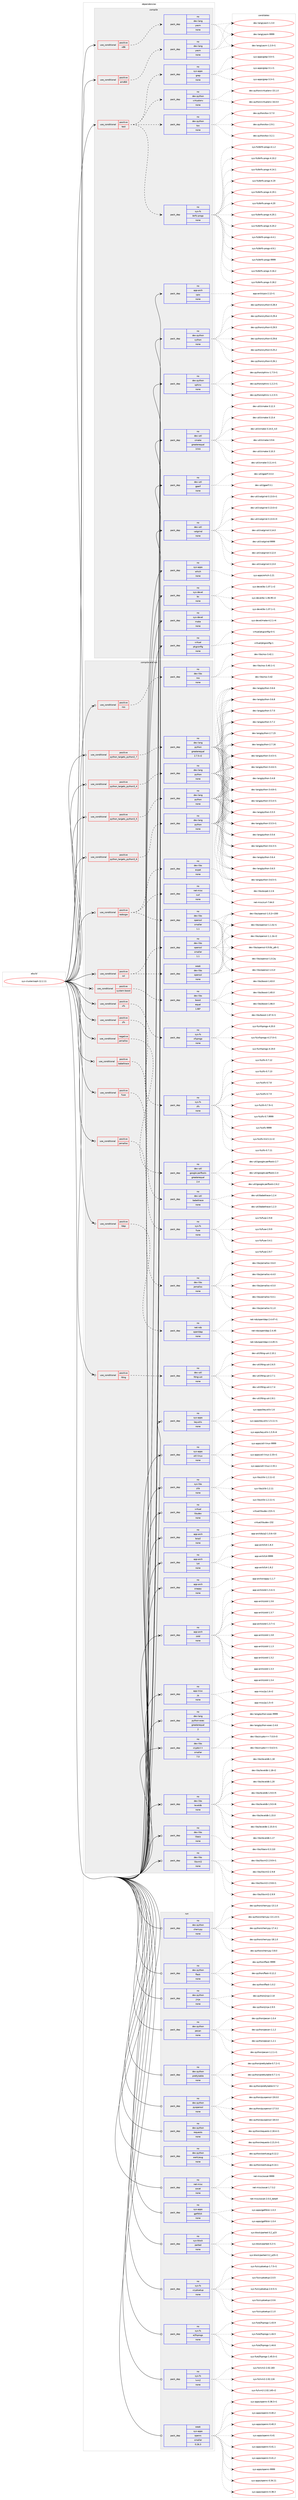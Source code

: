 digraph prolog {

# *************
# Graph options
# *************

newrank=true;
concentrate=true;
compound=true;
graph [rankdir=LR,fontname=Helvetica,fontsize=10,ranksep=1.5];#, ranksep=2.5, nodesep=0.2];
edge  [arrowhead=vee];
node  [fontname=Helvetica,fontsize=10];

# **********
# The ebuild
# **********

subgraph cluster_leftcol {
color=gray;
rank=same;
label=<<i>ebuild</i>>;
id [label="sys-cluster/ceph-12.2.11", color=red, width=4, href="../sys-cluster/ceph-12.2.11.svg"];
}

# ****************
# The dependencies
# ****************

subgraph cluster_midcol {
color=gray;
label=<<i>dependencies</i>>;
subgraph cluster_compile {
fillcolor="#eeeeee";
style=filled;
label=<<i>compile</i>>;
subgraph cond458327 {
dependency1720094 [label=<<TABLE BORDER="0" CELLBORDER="1" CELLSPACING="0" CELLPADDING="4"><TR><TD ROWSPAN="3" CELLPADDING="10">use_conditional</TD></TR><TR><TD>positive</TD></TR><TR><TD>amd64</TD></TR></TABLE>>, shape=none, color=red];
subgraph pack1233579 {
dependency1720095 [label=<<TABLE BORDER="0" CELLBORDER="1" CELLSPACING="0" CELLPADDING="4" WIDTH="220"><TR><TD ROWSPAN="6" CELLPADDING="30">pack_dep</TD></TR><TR><TD WIDTH="110">no</TD></TR><TR><TD>dev-lang</TD></TR><TR><TD>yasm</TD></TR><TR><TD>none</TD></TR><TR><TD></TD></TR></TABLE>>, shape=none, color=blue];
}
dependency1720094:e -> dependency1720095:w [weight=20,style="dashed",arrowhead="vee"];
}
id:e -> dependency1720094:w [weight=20,style="solid",arrowhead="vee"];
subgraph cond458328 {
dependency1720096 [label=<<TABLE BORDER="0" CELLBORDER="1" CELLSPACING="0" CELLPADDING="4"><TR><TD ROWSPAN="3" CELLPADDING="10">use_conditional</TD></TR><TR><TD>positive</TD></TR><TR><TD>test</TD></TR></TABLE>>, shape=none, color=red];
subgraph pack1233580 {
dependency1720097 [label=<<TABLE BORDER="0" CELLBORDER="1" CELLSPACING="0" CELLPADDING="4" WIDTH="220"><TR><TD ROWSPAN="6" CELLPADDING="30">pack_dep</TD></TR><TR><TD WIDTH="110">no</TD></TR><TR><TD>dev-python</TD></TR><TR><TD>tox</TD></TR><TR><TD>none</TD></TR><TR><TD></TD></TR></TABLE>>, shape=none, color=blue];
}
dependency1720096:e -> dependency1720097:w [weight=20,style="dashed",arrowhead="vee"];
subgraph pack1233581 {
dependency1720098 [label=<<TABLE BORDER="0" CELLBORDER="1" CELLSPACING="0" CELLPADDING="4" WIDTH="220"><TR><TD ROWSPAN="6" CELLPADDING="30">pack_dep</TD></TR><TR><TD WIDTH="110">no</TD></TR><TR><TD>dev-python</TD></TR><TR><TD>virtualenv</TD></TR><TR><TD>none</TD></TR><TR><TD></TD></TR></TABLE>>, shape=none, color=blue];
}
dependency1720096:e -> dependency1720098:w [weight=20,style="dashed",arrowhead="vee"];
subgraph pack1233582 {
dependency1720099 [label=<<TABLE BORDER="0" CELLBORDER="1" CELLSPACING="0" CELLPADDING="4" WIDTH="220"><TR><TD ROWSPAN="6" CELLPADDING="30">pack_dep</TD></TR><TR><TD WIDTH="110">no</TD></TR><TR><TD>sys-apps</TD></TR><TR><TD>grep</TD></TR><TR><TD>none</TD></TR><TR><TD></TD></TR></TABLE>>, shape=none, color=blue];
}
dependency1720096:e -> dependency1720099:w [weight=20,style="dashed",arrowhead="vee"];
subgraph pack1233583 {
dependency1720100 [label=<<TABLE BORDER="0" CELLBORDER="1" CELLSPACING="0" CELLPADDING="4" WIDTH="220"><TR><TD ROWSPAN="6" CELLPADDING="30">pack_dep</TD></TR><TR><TD WIDTH="110">no</TD></TR><TR><TD>sys-fs</TD></TR><TR><TD>btrfs-progs</TD></TR><TR><TD>none</TD></TR><TR><TD></TD></TR></TABLE>>, shape=none, color=blue];
}
dependency1720096:e -> dependency1720100:w [weight=20,style="dashed",arrowhead="vee"];
}
id:e -> dependency1720096:w [weight=20,style="solid",arrowhead="vee"];
subgraph cond458329 {
dependency1720101 [label=<<TABLE BORDER="0" CELLBORDER="1" CELLSPACING="0" CELLPADDING="4"><TR><TD ROWSPAN="3" CELLPADDING="10">use_conditional</TD></TR><TR><TD>positive</TD></TR><TR><TD>x86</TD></TR></TABLE>>, shape=none, color=red];
subgraph pack1233584 {
dependency1720102 [label=<<TABLE BORDER="0" CELLBORDER="1" CELLSPACING="0" CELLPADDING="4" WIDTH="220"><TR><TD ROWSPAN="6" CELLPADDING="30">pack_dep</TD></TR><TR><TD WIDTH="110">no</TD></TR><TR><TD>dev-lang</TD></TR><TR><TD>yasm</TD></TR><TR><TD>none</TD></TR><TR><TD></TD></TR></TABLE>>, shape=none, color=blue];
}
dependency1720101:e -> dependency1720102:w [weight=20,style="dashed",arrowhead="vee"];
}
id:e -> dependency1720101:w [weight=20,style="solid",arrowhead="vee"];
subgraph pack1233585 {
dependency1720103 [label=<<TABLE BORDER="0" CELLBORDER="1" CELLSPACING="0" CELLPADDING="4" WIDTH="220"><TR><TD ROWSPAN="6" CELLPADDING="30">pack_dep</TD></TR><TR><TD WIDTH="110">no</TD></TR><TR><TD>app-arch</TD></TR><TR><TD>cpio</TD></TR><TR><TD>none</TD></TR><TR><TD></TD></TR></TABLE>>, shape=none, color=blue];
}
id:e -> dependency1720103:w [weight=20,style="solid",arrowhead="vee"];
subgraph pack1233586 {
dependency1720104 [label=<<TABLE BORDER="0" CELLBORDER="1" CELLSPACING="0" CELLPADDING="4" WIDTH="220"><TR><TD ROWSPAN="6" CELLPADDING="30">pack_dep</TD></TR><TR><TD WIDTH="110">no</TD></TR><TR><TD>dev-python</TD></TR><TR><TD>cython</TD></TR><TR><TD>none</TD></TR><TR><TD></TD></TR></TABLE>>, shape=none, color=blue];
}
id:e -> dependency1720104:w [weight=20,style="solid",arrowhead="vee"];
subgraph pack1233587 {
dependency1720105 [label=<<TABLE BORDER="0" CELLBORDER="1" CELLSPACING="0" CELLPADDING="4" WIDTH="220"><TR><TD ROWSPAN="6" CELLPADDING="30">pack_dep</TD></TR><TR><TD WIDTH="110">no</TD></TR><TR><TD>dev-python</TD></TR><TR><TD>sphinx</TD></TR><TR><TD>none</TD></TR><TR><TD></TD></TR></TABLE>>, shape=none, color=blue];
}
id:e -> dependency1720105:w [weight=20,style="solid",arrowhead="vee"];
subgraph pack1233588 {
dependency1720106 [label=<<TABLE BORDER="0" CELLBORDER="1" CELLSPACING="0" CELLPADDING="4" WIDTH="220"><TR><TD ROWSPAN="6" CELLPADDING="30">pack_dep</TD></TR><TR><TD WIDTH="110">no</TD></TR><TR><TD>dev-util</TD></TR><TR><TD>cmake</TD></TR><TR><TD>greaterequal</TD></TR><TR><TD>3.9.6</TD></TR></TABLE>>, shape=none, color=blue];
}
id:e -> dependency1720106:w [weight=20,style="solid",arrowhead="vee"];
subgraph pack1233589 {
dependency1720107 [label=<<TABLE BORDER="0" CELLBORDER="1" CELLSPACING="0" CELLPADDING="4" WIDTH="220"><TR><TD ROWSPAN="6" CELLPADDING="30">pack_dep</TD></TR><TR><TD WIDTH="110">no</TD></TR><TR><TD>dev-util</TD></TR><TR><TD>gperf</TD></TR><TR><TD>none</TD></TR><TR><TD></TD></TR></TABLE>>, shape=none, color=blue];
}
id:e -> dependency1720107:w [weight=20,style="solid",arrowhead="vee"];
subgraph pack1233590 {
dependency1720108 [label=<<TABLE BORDER="0" CELLBORDER="1" CELLSPACING="0" CELLPADDING="4" WIDTH="220"><TR><TD ROWSPAN="6" CELLPADDING="30">pack_dep</TD></TR><TR><TD WIDTH="110">no</TD></TR><TR><TD>dev-util</TD></TR><TR><TD>valgrind</TD></TR><TR><TD>none</TD></TR><TR><TD></TD></TR></TABLE>>, shape=none, color=blue];
}
id:e -> dependency1720108:w [weight=20,style="solid",arrowhead="vee"];
subgraph pack1233591 {
dependency1720109 [label=<<TABLE BORDER="0" CELLBORDER="1" CELLSPACING="0" CELLPADDING="4" WIDTH="220"><TR><TD ROWSPAN="6" CELLPADDING="30">pack_dep</TD></TR><TR><TD WIDTH="110">no</TD></TR><TR><TD>sys-apps</TD></TR><TR><TD>which</TD></TR><TR><TD>none</TD></TR><TR><TD></TD></TR></TABLE>>, shape=none, color=blue];
}
id:e -> dependency1720109:w [weight=20,style="solid",arrowhead="vee"];
subgraph pack1233592 {
dependency1720110 [label=<<TABLE BORDER="0" CELLBORDER="1" CELLSPACING="0" CELLPADDING="4" WIDTH="220"><TR><TD ROWSPAN="6" CELLPADDING="30">pack_dep</TD></TR><TR><TD WIDTH="110">no</TD></TR><TR><TD>sys-devel</TD></TR><TR><TD>bc</TD></TR><TR><TD>none</TD></TR><TR><TD></TD></TR></TABLE>>, shape=none, color=blue];
}
id:e -> dependency1720110:w [weight=20,style="solid",arrowhead="vee"];
subgraph pack1233593 {
dependency1720111 [label=<<TABLE BORDER="0" CELLBORDER="1" CELLSPACING="0" CELLPADDING="4" WIDTH="220"><TR><TD ROWSPAN="6" CELLPADDING="30">pack_dep</TD></TR><TR><TD WIDTH="110">no</TD></TR><TR><TD>sys-devel</TD></TR><TR><TD>make</TD></TR><TR><TD>none</TD></TR><TR><TD></TD></TR></TABLE>>, shape=none, color=blue];
}
id:e -> dependency1720111:w [weight=20,style="solid",arrowhead="vee"];
subgraph pack1233594 {
dependency1720112 [label=<<TABLE BORDER="0" CELLBORDER="1" CELLSPACING="0" CELLPADDING="4" WIDTH="220"><TR><TD ROWSPAN="6" CELLPADDING="30">pack_dep</TD></TR><TR><TD WIDTH="110">no</TD></TR><TR><TD>virtual</TD></TR><TR><TD>pkgconfig</TD></TR><TR><TD>none</TD></TR><TR><TD></TD></TR></TABLE>>, shape=none, color=blue];
}
id:e -> dependency1720112:w [weight=20,style="solid",arrowhead="vee"];
}
subgraph cluster_compileandrun {
fillcolor="#eeeeee";
style=filled;
label=<<i>compile and run</i>>;
subgraph cond458330 {
dependency1720113 [label=<<TABLE BORDER="0" CELLBORDER="1" CELLSPACING="0" CELLPADDING="4"><TR><TD ROWSPAN="3" CELLPADDING="10">use_conditional</TD></TR><TR><TD>negative</TD></TR><TR><TD>jemalloc</TD></TR></TABLE>>, shape=none, color=red];
subgraph pack1233595 {
dependency1720114 [label=<<TABLE BORDER="0" CELLBORDER="1" CELLSPACING="0" CELLPADDING="4" WIDTH="220"><TR><TD ROWSPAN="6" CELLPADDING="30">pack_dep</TD></TR><TR><TD WIDTH="110">no</TD></TR><TR><TD>dev-util</TD></TR><TR><TD>google-perftools</TD></TR><TR><TD>greaterequal</TD></TR><TR><TD>2.4</TD></TR></TABLE>>, shape=none, color=blue];
}
dependency1720113:e -> dependency1720114:w [weight=20,style="dashed",arrowhead="vee"];
}
id:e -> dependency1720113:w [weight=20,style="solid",arrowhead="odotvee"];
subgraph cond458331 {
dependency1720115 [label=<<TABLE BORDER="0" CELLBORDER="1" CELLSPACING="0" CELLPADDING="4"><TR><TD ROWSPAN="3" CELLPADDING="10">use_conditional</TD></TR><TR><TD>positive</TD></TR><TR><TD>babeltrace</TD></TR></TABLE>>, shape=none, color=red];
subgraph pack1233596 {
dependency1720116 [label=<<TABLE BORDER="0" CELLBORDER="1" CELLSPACING="0" CELLPADDING="4" WIDTH="220"><TR><TD ROWSPAN="6" CELLPADDING="30">pack_dep</TD></TR><TR><TD WIDTH="110">no</TD></TR><TR><TD>dev-util</TD></TR><TR><TD>babeltrace</TD></TR><TR><TD>none</TD></TR><TR><TD></TD></TR></TABLE>>, shape=none, color=blue];
}
dependency1720115:e -> dependency1720116:w [weight=20,style="dashed",arrowhead="vee"];
}
id:e -> dependency1720115:w [weight=20,style="solid",arrowhead="odotvee"];
subgraph cond458332 {
dependency1720117 [label=<<TABLE BORDER="0" CELLBORDER="1" CELLSPACING="0" CELLPADDING="4"><TR><TD ROWSPAN="3" CELLPADDING="10">use_conditional</TD></TR><TR><TD>positive</TD></TR><TR><TD>fuse</TD></TR></TABLE>>, shape=none, color=red];
subgraph pack1233597 {
dependency1720118 [label=<<TABLE BORDER="0" CELLBORDER="1" CELLSPACING="0" CELLPADDING="4" WIDTH="220"><TR><TD ROWSPAN="6" CELLPADDING="30">pack_dep</TD></TR><TR><TD WIDTH="110">no</TD></TR><TR><TD>sys-fs</TD></TR><TR><TD>fuse</TD></TR><TR><TD>none</TD></TR><TR><TD></TD></TR></TABLE>>, shape=none, color=blue];
}
dependency1720117:e -> dependency1720118:w [weight=20,style="dashed",arrowhead="vee"];
}
id:e -> dependency1720117:w [weight=20,style="solid",arrowhead="odotvee"];
subgraph cond458333 {
dependency1720119 [label=<<TABLE BORDER="0" CELLBORDER="1" CELLSPACING="0" CELLPADDING="4"><TR><TD ROWSPAN="3" CELLPADDING="10">use_conditional</TD></TR><TR><TD>positive</TD></TR><TR><TD>jemalloc</TD></TR></TABLE>>, shape=none, color=red];
subgraph pack1233598 {
dependency1720120 [label=<<TABLE BORDER="0" CELLBORDER="1" CELLSPACING="0" CELLPADDING="4" WIDTH="220"><TR><TD ROWSPAN="6" CELLPADDING="30">pack_dep</TD></TR><TR><TD WIDTH="110">no</TD></TR><TR><TD>dev-libs</TD></TR><TR><TD>jemalloc</TD></TR><TR><TD>none</TD></TR><TR><TD></TD></TR></TABLE>>, shape=none, color=blue];
}
dependency1720119:e -> dependency1720120:w [weight=20,style="dashed",arrowhead="vee"];
}
id:e -> dependency1720119:w [weight=20,style="solid",arrowhead="odotvee"];
subgraph cond458334 {
dependency1720121 [label=<<TABLE BORDER="0" CELLBORDER="1" CELLSPACING="0" CELLPADDING="4"><TR><TD ROWSPAN="3" CELLPADDING="10">use_conditional</TD></TR><TR><TD>positive</TD></TR><TR><TD>ldap</TD></TR></TABLE>>, shape=none, color=red];
subgraph pack1233599 {
dependency1720122 [label=<<TABLE BORDER="0" CELLBORDER="1" CELLSPACING="0" CELLPADDING="4" WIDTH="220"><TR><TD ROWSPAN="6" CELLPADDING="30">pack_dep</TD></TR><TR><TD WIDTH="110">no</TD></TR><TR><TD>net-nds</TD></TR><TR><TD>openldap</TD></TR><TR><TD>none</TD></TR><TR><TD></TD></TR></TABLE>>, shape=none, color=blue];
}
dependency1720121:e -> dependency1720122:w [weight=20,style="dashed",arrowhead="vee"];
}
id:e -> dependency1720121:w [weight=20,style="solid",arrowhead="odotvee"];
subgraph cond458335 {
dependency1720123 [label=<<TABLE BORDER="0" CELLBORDER="1" CELLSPACING="0" CELLPADDING="4"><TR><TD ROWSPAN="3" CELLPADDING="10">use_conditional</TD></TR><TR><TD>positive</TD></TR><TR><TD>lttng</TD></TR></TABLE>>, shape=none, color=red];
subgraph pack1233600 {
dependency1720124 [label=<<TABLE BORDER="0" CELLBORDER="1" CELLSPACING="0" CELLPADDING="4" WIDTH="220"><TR><TD ROWSPAN="6" CELLPADDING="30">pack_dep</TD></TR><TR><TD WIDTH="110">no</TD></TR><TR><TD>dev-util</TD></TR><TR><TD>lttng-ust</TD></TR><TR><TD>none</TD></TR><TR><TD></TD></TR></TABLE>>, shape=none, color=blue];
}
dependency1720123:e -> dependency1720124:w [weight=20,style="dashed",arrowhead="vee"];
}
id:e -> dependency1720123:w [weight=20,style="solid",arrowhead="odotvee"];
subgraph cond458336 {
dependency1720125 [label=<<TABLE BORDER="0" CELLBORDER="1" CELLSPACING="0" CELLPADDING="4"><TR><TD ROWSPAN="3" CELLPADDING="10">use_conditional</TD></TR><TR><TD>positive</TD></TR><TR><TD>nss</TD></TR></TABLE>>, shape=none, color=red];
subgraph pack1233601 {
dependency1720126 [label=<<TABLE BORDER="0" CELLBORDER="1" CELLSPACING="0" CELLPADDING="4" WIDTH="220"><TR><TD ROWSPAN="6" CELLPADDING="30">pack_dep</TD></TR><TR><TD WIDTH="110">no</TD></TR><TR><TD>dev-libs</TD></TR><TR><TD>nss</TD></TR><TR><TD>none</TD></TR><TR><TD></TD></TR></TABLE>>, shape=none, color=blue];
}
dependency1720125:e -> dependency1720126:w [weight=20,style="dashed",arrowhead="vee"];
}
id:e -> dependency1720125:w [weight=20,style="solid",arrowhead="odotvee"];
subgraph cond458337 {
dependency1720127 [label=<<TABLE BORDER="0" CELLBORDER="1" CELLSPACING="0" CELLPADDING="4"><TR><TD ROWSPAN="3" CELLPADDING="10">use_conditional</TD></TR><TR><TD>positive</TD></TR><TR><TD>python_targets_python2_7</TD></TR></TABLE>>, shape=none, color=red];
subgraph pack1233602 {
dependency1720128 [label=<<TABLE BORDER="0" CELLBORDER="1" CELLSPACING="0" CELLPADDING="4" WIDTH="220"><TR><TD ROWSPAN="6" CELLPADDING="30">pack_dep</TD></TR><TR><TD WIDTH="110">no</TD></TR><TR><TD>dev-lang</TD></TR><TR><TD>python</TD></TR><TR><TD>greaterequal</TD></TR><TR><TD>2.7.5-r2</TD></TR></TABLE>>, shape=none, color=blue];
}
dependency1720127:e -> dependency1720128:w [weight=20,style="dashed",arrowhead="vee"];
}
id:e -> dependency1720127:w [weight=20,style="solid",arrowhead="odotvee"];
subgraph cond458338 {
dependency1720129 [label=<<TABLE BORDER="0" CELLBORDER="1" CELLSPACING="0" CELLPADDING="4"><TR><TD ROWSPAN="3" CELLPADDING="10">use_conditional</TD></TR><TR><TD>positive</TD></TR><TR><TD>python_targets_python3_4</TD></TR></TABLE>>, shape=none, color=red];
subgraph pack1233603 {
dependency1720130 [label=<<TABLE BORDER="0" CELLBORDER="1" CELLSPACING="0" CELLPADDING="4" WIDTH="220"><TR><TD ROWSPAN="6" CELLPADDING="30">pack_dep</TD></TR><TR><TD WIDTH="110">no</TD></TR><TR><TD>dev-lang</TD></TR><TR><TD>python</TD></TR><TR><TD>none</TD></TR><TR><TD></TD></TR></TABLE>>, shape=none, color=blue];
}
dependency1720129:e -> dependency1720130:w [weight=20,style="dashed",arrowhead="vee"];
}
id:e -> dependency1720129:w [weight=20,style="solid",arrowhead="odotvee"];
subgraph cond458339 {
dependency1720131 [label=<<TABLE BORDER="0" CELLBORDER="1" CELLSPACING="0" CELLPADDING="4"><TR><TD ROWSPAN="3" CELLPADDING="10">use_conditional</TD></TR><TR><TD>positive</TD></TR><TR><TD>python_targets_python3_5</TD></TR></TABLE>>, shape=none, color=red];
subgraph pack1233604 {
dependency1720132 [label=<<TABLE BORDER="0" CELLBORDER="1" CELLSPACING="0" CELLPADDING="4" WIDTH="220"><TR><TD ROWSPAN="6" CELLPADDING="30">pack_dep</TD></TR><TR><TD WIDTH="110">no</TD></TR><TR><TD>dev-lang</TD></TR><TR><TD>python</TD></TR><TR><TD>none</TD></TR><TR><TD></TD></TR></TABLE>>, shape=none, color=blue];
}
dependency1720131:e -> dependency1720132:w [weight=20,style="dashed",arrowhead="vee"];
}
id:e -> dependency1720131:w [weight=20,style="solid",arrowhead="odotvee"];
subgraph cond458340 {
dependency1720133 [label=<<TABLE BORDER="0" CELLBORDER="1" CELLSPACING="0" CELLPADDING="4"><TR><TD ROWSPAN="3" CELLPADDING="10">use_conditional</TD></TR><TR><TD>positive</TD></TR><TR><TD>python_targets_python3_6</TD></TR></TABLE>>, shape=none, color=red];
subgraph pack1233605 {
dependency1720134 [label=<<TABLE BORDER="0" CELLBORDER="1" CELLSPACING="0" CELLPADDING="4" WIDTH="220"><TR><TD ROWSPAN="6" CELLPADDING="30">pack_dep</TD></TR><TR><TD WIDTH="110">no</TD></TR><TR><TD>dev-lang</TD></TR><TR><TD>python</TD></TR><TR><TD>none</TD></TR><TR><TD></TD></TR></TABLE>>, shape=none, color=blue];
}
dependency1720133:e -> dependency1720134:w [weight=20,style="dashed",arrowhead="vee"];
}
id:e -> dependency1720133:w [weight=20,style="solid",arrowhead="odotvee"];
subgraph cond458341 {
dependency1720135 [label=<<TABLE BORDER="0" CELLBORDER="1" CELLSPACING="0" CELLPADDING="4"><TR><TD ROWSPAN="3" CELLPADDING="10">use_conditional</TD></TR><TR><TD>positive</TD></TR><TR><TD>radosgw</TD></TR></TABLE>>, shape=none, color=red];
subgraph pack1233606 {
dependency1720136 [label=<<TABLE BORDER="0" CELLBORDER="1" CELLSPACING="0" CELLPADDING="4" WIDTH="220"><TR><TD ROWSPAN="6" CELLPADDING="30">pack_dep</TD></TR><TR><TD WIDTH="110">no</TD></TR><TR><TD>dev-libs</TD></TR><TR><TD>expat</TD></TR><TR><TD>none</TD></TR><TR><TD></TD></TR></TABLE>>, shape=none, color=blue];
}
dependency1720135:e -> dependency1720136:w [weight=20,style="dashed",arrowhead="vee"];
subgraph pack1233607 {
dependency1720137 [label=<<TABLE BORDER="0" CELLBORDER="1" CELLSPACING="0" CELLPADDING="4" WIDTH="220"><TR><TD ROWSPAN="6" CELLPADDING="30">pack_dep</TD></TR><TR><TD WIDTH="110">no</TD></TR><TR><TD>dev-libs</TD></TR><TR><TD>openssl</TD></TR><TR><TD>smaller</TD></TR><TR><TD>1.1</TD></TR></TABLE>>, shape=none, color=blue];
}
dependency1720135:e -> dependency1720137:w [weight=20,style="dashed",arrowhead="vee"];
subgraph pack1233608 {
dependency1720138 [label=<<TABLE BORDER="0" CELLBORDER="1" CELLSPACING="0" CELLPADDING="4" WIDTH="220"><TR><TD ROWSPAN="6" CELLPADDING="30">pack_dep</TD></TR><TR><TD WIDTH="110">no</TD></TR><TR><TD>net-misc</TD></TR><TR><TD>curl</TD></TR><TR><TD>none</TD></TR><TR><TD></TD></TR></TABLE>>, shape=none, color=blue];
}
dependency1720135:e -> dependency1720138:w [weight=20,style="dashed",arrowhead="vee"];
}
id:e -> dependency1720135:w [weight=20,style="solid",arrowhead="odotvee"];
subgraph cond458342 {
dependency1720139 [label=<<TABLE BORDER="0" CELLBORDER="1" CELLSPACING="0" CELLPADDING="4"><TR><TD ROWSPAN="3" CELLPADDING="10">use_conditional</TD></TR><TR><TD>positive</TD></TR><TR><TD>ssl</TD></TR></TABLE>>, shape=none, color=red];
subgraph pack1233609 {
dependency1720140 [label=<<TABLE BORDER="0" CELLBORDER="1" CELLSPACING="0" CELLPADDING="4" WIDTH="220"><TR><TD ROWSPAN="6" CELLPADDING="30">pack_dep</TD></TR><TR><TD WIDTH="110">no</TD></TR><TR><TD>dev-libs</TD></TR><TR><TD>openssl</TD></TR><TR><TD>smaller</TD></TR><TR><TD>1.1</TD></TR></TABLE>>, shape=none, color=blue];
}
dependency1720139:e -> dependency1720140:w [weight=20,style="dashed",arrowhead="vee"];
subgraph pack1233610 {
dependency1720141 [label=<<TABLE BORDER="0" CELLBORDER="1" CELLSPACING="0" CELLPADDING="4" WIDTH="220"><TR><TD ROWSPAN="6" CELLPADDING="30">pack_dep</TD></TR><TR><TD WIDTH="110">weak</TD></TR><TR><TD>dev-libs</TD></TR><TR><TD>openssl</TD></TR><TR><TD>none</TD></TR><TR><TD></TD></TR></TABLE>>, shape=none, color=blue];
}
dependency1720139:e -> dependency1720141:w [weight=20,style="dashed",arrowhead="vee"];
}
id:e -> dependency1720139:w [weight=20,style="solid",arrowhead="odotvee"];
subgraph cond458343 {
dependency1720142 [label=<<TABLE BORDER="0" CELLBORDER="1" CELLSPACING="0" CELLPADDING="4"><TR><TD ROWSPAN="3" CELLPADDING="10">use_conditional</TD></TR><TR><TD>positive</TD></TR><TR><TD>system-boost</TD></TR></TABLE>>, shape=none, color=red];
subgraph pack1233611 {
dependency1720143 [label=<<TABLE BORDER="0" CELLBORDER="1" CELLSPACING="0" CELLPADDING="4" WIDTH="220"><TR><TD ROWSPAN="6" CELLPADDING="30">pack_dep</TD></TR><TR><TD WIDTH="110">no</TD></TR><TR><TD>dev-libs</TD></TR><TR><TD>boost</TD></TR><TR><TD>equal</TD></TR><TR><TD>1.66*</TD></TR></TABLE>>, shape=none, color=blue];
}
dependency1720142:e -> dependency1720143:w [weight=20,style="dashed",arrowhead="vee"];
}
id:e -> dependency1720142:w [weight=20,style="solid",arrowhead="odotvee"];
subgraph cond458344 {
dependency1720144 [label=<<TABLE BORDER="0" CELLBORDER="1" CELLSPACING="0" CELLPADDING="4"><TR><TD ROWSPAN="3" CELLPADDING="10">use_conditional</TD></TR><TR><TD>positive</TD></TR><TR><TD>xfs</TD></TR></TABLE>>, shape=none, color=red];
subgraph pack1233612 {
dependency1720145 [label=<<TABLE BORDER="0" CELLBORDER="1" CELLSPACING="0" CELLPADDING="4" WIDTH="220"><TR><TD ROWSPAN="6" CELLPADDING="30">pack_dep</TD></TR><TR><TD WIDTH="110">no</TD></TR><TR><TD>sys-fs</TD></TR><TR><TD>xfsprogs</TD></TR><TR><TD>none</TD></TR><TR><TD></TD></TR></TABLE>>, shape=none, color=blue];
}
dependency1720144:e -> dependency1720145:w [weight=20,style="dashed",arrowhead="vee"];
}
id:e -> dependency1720144:w [weight=20,style="solid",arrowhead="odotvee"];
subgraph cond458345 {
dependency1720146 [label=<<TABLE BORDER="0" CELLBORDER="1" CELLSPACING="0" CELLPADDING="4"><TR><TD ROWSPAN="3" CELLPADDING="10">use_conditional</TD></TR><TR><TD>positive</TD></TR><TR><TD>zfs</TD></TR></TABLE>>, shape=none, color=red];
subgraph pack1233613 {
dependency1720147 [label=<<TABLE BORDER="0" CELLBORDER="1" CELLSPACING="0" CELLPADDING="4" WIDTH="220"><TR><TD ROWSPAN="6" CELLPADDING="30">pack_dep</TD></TR><TR><TD WIDTH="110">no</TD></TR><TR><TD>sys-fs</TD></TR><TR><TD>zfs</TD></TR><TR><TD>none</TD></TR><TR><TD></TD></TR></TABLE>>, shape=none, color=blue];
}
dependency1720146:e -> dependency1720147:w [weight=20,style="dashed",arrowhead="vee"];
}
id:e -> dependency1720146:w [weight=20,style="solid",arrowhead="odotvee"];
subgraph pack1233614 {
dependency1720148 [label=<<TABLE BORDER="0" CELLBORDER="1" CELLSPACING="0" CELLPADDING="4" WIDTH="220"><TR><TD ROWSPAN="6" CELLPADDING="30">pack_dep</TD></TR><TR><TD WIDTH="110">no</TD></TR><TR><TD>app-arch</TD></TR><TR><TD>bzip2</TD></TR><TR><TD>none</TD></TR><TR><TD></TD></TR></TABLE>>, shape=none, color=blue];
}
id:e -> dependency1720148:w [weight=20,style="solid",arrowhead="odotvee"];
subgraph pack1233615 {
dependency1720149 [label=<<TABLE BORDER="0" CELLBORDER="1" CELLSPACING="0" CELLPADDING="4" WIDTH="220"><TR><TD ROWSPAN="6" CELLPADDING="30">pack_dep</TD></TR><TR><TD WIDTH="110">no</TD></TR><TR><TD>app-arch</TD></TR><TR><TD>lz4</TD></TR><TR><TD>none</TD></TR><TR><TD></TD></TR></TABLE>>, shape=none, color=blue];
}
id:e -> dependency1720149:w [weight=20,style="solid",arrowhead="odotvee"];
subgraph pack1233616 {
dependency1720150 [label=<<TABLE BORDER="0" CELLBORDER="1" CELLSPACING="0" CELLPADDING="4" WIDTH="220"><TR><TD ROWSPAN="6" CELLPADDING="30">pack_dep</TD></TR><TR><TD WIDTH="110">no</TD></TR><TR><TD>app-arch</TD></TR><TR><TD>snappy</TD></TR><TR><TD>none</TD></TR><TR><TD></TD></TR></TABLE>>, shape=none, color=blue];
}
id:e -> dependency1720150:w [weight=20,style="solid",arrowhead="odotvee"];
subgraph pack1233617 {
dependency1720151 [label=<<TABLE BORDER="0" CELLBORDER="1" CELLSPACING="0" CELLPADDING="4" WIDTH="220"><TR><TD ROWSPAN="6" CELLPADDING="30">pack_dep</TD></TR><TR><TD WIDTH="110">no</TD></TR><TR><TD>app-arch</TD></TR><TR><TD>zstd</TD></TR><TR><TD>none</TD></TR><TR><TD></TD></TR></TABLE>>, shape=none, color=blue];
}
id:e -> dependency1720151:w [weight=20,style="solid",arrowhead="odotvee"];
subgraph pack1233618 {
dependency1720152 [label=<<TABLE BORDER="0" CELLBORDER="1" CELLSPACING="0" CELLPADDING="4" WIDTH="220"><TR><TD ROWSPAN="6" CELLPADDING="30">pack_dep</TD></TR><TR><TD WIDTH="110">no</TD></TR><TR><TD>app-misc</TD></TR><TR><TD>jq</TD></TR><TR><TD>none</TD></TR><TR><TD></TD></TR></TABLE>>, shape=none, color=blue];
}
id:e -> dependency1720152:w [weight=20,style="solid",arrowhead="odotvee"];
subgraph pack1233619 {
dependency1720153 [label=<<TABLE BORDER="0" CELLBORDER="1" CELLSPACING="0" CELLPADDING="4" WIDTH="220"><TR><TD ROWSPAN="6" CELLPADDING="30">pack_dep</TD></TR><TR><TD WIDTH="110">no</TD></TR><TR><TD>dev-lang</TD></TR><TR><TD>python-exec</TD></TR><TR><TD>greaterequal</TD></TR><TR><TD>2</TD></TR></TABLE>>, shape=none, color=blue];
}
id:e -> dependency1720153:w [weight=20,style="solid",arrowhead="odotvee"];
subgraph pack1233620 {
dependency1720154 [label=<<TABLE BORDER="0" CELLBORDER="1" CELLSPACING="0" CELLPADDING="4" WIDTH="220"><TR><TD ROWSPAN="6" CELLPADDING="30">pack_dep</TD></TR><TR><TD WIDTH="110">no</TD></TR><TR><TD>dev-libs</TD></TR><TR><TD>crypto++</TD></TR><TR><TD>smaller</TD></TR><TR><TD>7.0</TD></TR></TABLE>>, shape=none, color=blue];
}
id:e -> dependency1720154:w [weight=20,style="solid",arrowhead="odotvee"];
subgraph pack1233621 {
dependency1720155 [label=<<TABLE BORDER="0" CELLBORDER="1" CELLSPACING="0" CELLPADDING="4" WIDTH="220"><TR><TD ROWSPAN="6" CELLPADDING="30">pack_dep</TD></TR><TR><TD WIDTH="110">no</TD></TR><TR><TD>dev-libs</TD></TR><TR><TD>leveldb</TD></TR><TR><TD>none</TD></TR><TR><TD></TD></TR></TABLE>>, shape=none, color=blue];
}
id:e -> dependency1720155:w [weight=20,style="solid",arrowhead="odotvee"];
subgraph pack1233622 {
dependency1720156 [label=<<TABLE BORDER="0" CELLBORDER="1" CELLSPACING="0" CELLPADDING="4" WIDTH="220"><TR><TD ROWSPAN="6" CELLPADDING="30">pack_dep</TD></TR><TR><TD WIDTH="110">no</TD></TR><TR><TD>dev-libs</TD></TR><TR><TD>libaio</TD></TR><TR><TD>none</TD></TR><TR><TD></TD></TR></TABLE>>, shape=none, color=blue];
}
id:e -> dependency1720156:w [weight=20,style="solid",arrowhead="odotvee"];
subgraph pack1233623 {
dependency1720157 [label=<<TABLE BORDER="0" CELLBORDER="1" CELLSPACING="0" CELLPADDING="4" WIDTH="220"><TR><TD ROWSPAN="6" CELLPADDING="30">pack_dep</TD></TR><TR><TD WIDTH="110">no</TD></TR><TR><TD>dev-libs</TD></TR><TR><TD>libxml2</TD></TR><TR><TD>none</TD></TR><TR><TD></TD></TR></TABLE>>, shape=none, color=blue];
}
id:e -> dependency1720157:w [weight=20,style="solid",arrowhead="odotvee"];
subgraph pack1233624 {
dependency1720158 [label=<<TABLE BORDER="0" CELLBORDER="1" CELLSPACING="0" CELLPADDING="4" WIDTH="220"><TR><TD ROWSPAN="6" CELLPADDING="30">pack_dep</TD></TR><TR><TD WIDTH="110">no</TD></TR><TR><TD>sys-apps</TD></TR><TR><TD>keyutils</TD></TR><TR><TD>none</TD></TR><TR><TD></TD></TR></TABLE>>, shape=none, color=blue];
}
id:e -> dependency1720158:w [weight=20,style="solid",arrowhead="odotvee"];
subgraph pack1233625 {
dependency1720159 [label=<<TABLE BORDER="0" CELLBORDER="1" CELLSPACING="0" CELLPADDING="4" WIDTH="220"><TR><TD ROWSPAN="6" CELLPADDING="30">pack_dep</TD></TR><TR><TD WIDTH="110">no</TD></TR><TR><TD>sys-apps</TD></TR><TR><TD>util-linux</TD></TR><TR><TD>none</TD></TR><TR><TD></TD></TR></TABLE>>, shape=none, color=blue];
}
id:e -> dependency1720159:w [weight=20,style="solid",arrowhead="odotvee"];
subgraph pack1233626 {
dependency1720160 [label=<<TABLE BORDER="0" CELLBORDER="1" CELLSPACING="0" CELLPADDING="4" WIDTH="220"><TR><TD ROWSPAN="6" CELLPADDING="30">pack_dep</TD></TR><TR><TD WIDTH="110">no</TD></TR><TR><TD>sys-libs</TD></TR><TR><TD>zlib</TD></TR><TR><TD>none</TD></TR><TR><TD></TD></TR></TABLE>>, shape=none, color=blue];
}
id:e -> dependency1720160:w [weight=20,style="solid",arrowhead="odotvee"];
subgraph pack1233627 {
dependency1720161 [label=<<TABLE BORDER="0" CELLBORDER="1" CELLSPACING="0" CELLPADDING="4" WIDTH="220"><TR><TD ROWSPAN="6" CELLPADDING="30">pack_dep</TD></TR><TR><TD WIDTH="110">no</TD></TR><TR><TD>virtual</TD></TR><TR><TD>libudev</TD></TR><TR><TD>none</TD></TR><TR><TD></TD></TR></TABLE>>, shape=none, color=blue];
}
id:e -> dependency1720161:w [weight=20,style="solid",arrowhead="odotvee"];
}
subgraph cluster_run {
fillcolor="#eeeeee";
style=filled;
label=<<i>run</i>>;
subgraph pack1233628 {
dependency1720162 [label=<<TABLE BORDER="0" CELLBORDER="1" CELLSPACING="0" CELLPADDING="4" WIDTH="220"><TR><TD ROWSPAN="6" CELLPADDING="30">pack_dep</TD></TR><TR><TD WIDTH="110">no</TD></TR><TR><TD>dev-python</TD></TR><TR><TD>cherrypy</TD></TR><TR><TD>none</TD></TR><TR><TD></TD></TR></TABLE>>, shape=none, color=blue];
}
id:e -> dependency1720162:w [weight=20,style="solid",arrowhead="odot"];
subgraph pack1233629 {
dependency1720163 [label=<<TABLE BORDER="0" CELLBORDER="1" CELLSPACING="0" CELLPADDING="4" WIDTH="220"><TR><TD ROWSPAN="6" CELLPADDING="30">pack_dep</TD></TR><TR><TD WIDTH="110">no</TD></TR><TR><TD>dev-python</TD></TR><TR><TD>flask</TD></TR><TR><TD>none</TD></TR><TR><TD></TD></TR></TABLE>>, shape=none, color=blue];
}
id:e -> dependency1720163:w [weight=20,style="solid",arrowhead="odot"];
subgraph pack1233630 {
dependency1720164 [label=<<TABLE BORDER="0" CELLBORDER="1" CELLSPACING="0" CELLPADDING="4" WIDTH="220"><TR><TD ROWSPAN="6" CELLPADDING="30">pack_dep</TD></TR><TR><TD WIDTH="110">no</TD></TR><TR><TD>dev-python</TD></TR><TR><TD>jinja</TD></TR><TR><TD>none</TD></TR><TR><TD></TD></TR></TABLE>>, shape=none, color=blue];
}
id:e -> dependency1720164:w [weight=20,style="solid",arrowhead="odot"];
subgraph pack1233631 {
dependency1720165 [label=<<TABLE BORDER="0" CELLBORDER="1" CELLSPACING="0" CELLPADDING="4" WIDTH="220"><TR><TD ROWSPAN="6" CELLPADDING="30">pack_dep</TD></TR><TR><TD WIDTH="110">no</TD></TR><TR><TD>dev-python</TD></TR><TR><TD>pecan</TD></TR><TR><TD>none</TD></TR><TR><TD></TD></TR></TABLE>>, shape=none, color=blue];
}
id:e -> dependency1720165:w [weight=20,style="solid",arrowhead="odot"];
subgraph pack1233632 {
dependency1720166 [label=<<TABLE BORDER="0" CELLBORDER="1" CELLSPACING="0" CELLPADDING="4" WIDTH="220"><TR><TD ROWSPAN="6" CELLPADDING="30">pack_dep</TD></TR><TR><TD WIDTH="110">no</TD></TR><TR><TD>dev-python</TD></TR><TR><TD>prettytable</TD></TR><TR><TD>none</TD></TR><TR><TD></TD></TR></TABLE>>, shape=none, color=blue];
}
id:e -> dependency1720166:w [weight=20,style="solid",arrowhead="odot"];
subgraph pack1233633 {
dependency1720167 [label=<<TABLE BORDER="0" CELLBORDER="1" CELLSPACING="0" CELLPADDING="4" WIDTH="220"><TR><TD ROWSPAN="6" CELLPADDING="30">pack_dep</TD></TR><TR><TD WIDTH="110">no</TD></TR><TR><TD>dev-python</TD></TR><TR><TD>pyopenssl</TD></TR><TR><TD>none</TD></TR><TR><TD></TD></TR></TABLE>>, shape=none, color=blue];
}
id:e -> dependency1720167:w [weight=20,style="solid",arrowhead="odot"];
subgraph pack1233634 {
dependency1720168 [label=<<TABLE BORDER="0" CELLBORDER="1" CELLSPACING="0" CELLPADDING="4" WIDTH="220"><TR><TD ROWSPAN="6" CELLPADDING="30">pack_dep</TD></TR><TR><TD WIDTH="110">no</TD></TR><TR><TD>dev-python</TD></TR><TR><TD>requests</TD></TR><TR><TD>none</TD></TR><TR><TD></TD></TR></TABLE>>, shape=none, color=blue];
}
id:e -> dependency1720168:w [weight=20,style="solid",arrowhead="odot"];
subgraph pack1233635 {
dependency1720169 [label=<<TABLE BORDER="0" CELLBORDER="1" CELLSPACING="0" CELLPADDING="4" WIDTH="220"><TR><TD ROWSPAN="6" CELLPADDING="30">pack_dep</TD></TR><TR><TD WIDTH="110">no</TD></TR><TR><TD>dev-python</TD></TR><TR><TD>werkzeug</TD></TR><TR><TD>none</TD></TR><TR><TD></TD></TR></TABLE>>, shape=none, color=blue];
}
id:e -> dependency1720169:w [weight=20,style="solid",arrowhead="odot"];
subgraph pack1233636 {
dependency1720170 [label=<<TABLE BORDER="0" CELLBORDER="1" CELLSPACING="0" CELLPADDING="4" WIDTH="220"><TR><TD ROWSPAN="6" CELLPADDING="30">pack_dep</TD></TR><TR><TD WIDTH="110">no</TD></TR><TR><TD>net-misc</TD></TR><TR><TD>socat</TD></TR><TR><TD>none</TD></TR><TR><TD></TD></TR></TABLE>>, shape=none, color=blue];
}
id:e -> dependency1720170:w [weight=20,style="solid",arrowhead="odot"];
subgraph pack1233637 {
dependency1720171 [label=<<TABLE BORDER="0" CELLBORDER="1" CELLSPACING="0" CELLPADDING="4" WIDTH="220"><TR><TD ROWSPAN="6" CELLPADDING="30">pack_dep</TD></TR><TR><TD WIDTH="110">no</TD></TR><TR><TD>sys-apps</TD></TR><TR><TD>gptfdisk</TD></TR><TR><TD>none</TD></TR><TR><TD></TD></TR></TABLE>>, shape=none, color=blue];
}
id:e -> dependency1720171:w [weight=20,style="solid",arrowhead="odot"];
subgraph pack1233638 {
dependency1720172 [label=<<TABLE BORDER="0" CELLBORDER="1" CELLSPACING="0" CELLPADDING="4" WIDTH="220"><TR><TD ROWSPAN="6" CELLPADDING="30">pack_dep</TD></TR><TR><TD WIDTH="110">no</TD></TR><TR><TD>sys-block</TD></TR><TR><TD>parted</TD></TR><TR><TD>none</TD></TR><TR><TD></TD></TR></TABLE>>, shape=none, color=blue];
}
id:e -> dependency1720172:w [weight=20,style="solid",arrowhead="odot"];
subgraph pack1233639 {
dependency1720173 [label=<<TABLE BORDER="0" CELLBORDER="1" CELLSPACING="0" CELLPADDING="4" WIDTH="220"><TR><TD ROWSPAN="6" CELLPADDING="30">pack_dep</TD></TR><TR><TD WIDTH="110">no</TD></TR><TR><TD>sys-fs</TD></TR><TR><TD>cryptsetup</TD></TR><TR><TD>none</TD></TR><TR><TD></TD></TR></TABLE>>, shape=none, color=blue];
}
id:e -> dependency1720173:w [weight=20,style="solid",arrowhead="odot"];
subgraph pack1233640 {
dependency1720174 [label=<<TABLE BORDER="0" CELLBORDER="1" CELLSPACING="0" CELLPADDING="4" WIDTH="220"><TR><TD ROWSPAN="6" CELLPADDING="30">pack_dep</TD></TR><TR><TD WIDTH="110">no</TD></TR><TR><TD>sys-fs</TD></TR><TR><TD>e2fsprogs</TD></TR><TR><TD>none</TD></TR><TR><TD></TD></TR></TABLE>>, shape=none, color=blue];
}
id:e -> dependency1720174:w [weight=20,style="solid",arrowhead="odot"];
subgraph pack1233641 {
dependency1720175 [label=<<TABLE BORDER="0" CELLBORDER="1" CELLSPACING="0" CELLPADDING="4" WIDTH="220"><TR><TD ROWSPAN="6" CELLPADDING="30">pack_dep</TD></TR><TR><TD WIDTH="110">no</TD></TR><TR><TD>sys-fs</TD></TR><TR><TD>lvm2</TD></TR><TR><TD>none</TD></TR><TR><TD></TD></TR></TABLE>>, shape=none, color=blue];
}
id:e -> dependency1720175:w [weight=20,style="solid",arrowhead="odot"];
subgraph pack1233642 {
dependency1720176 [label=<<TABLE BORDER="0" CELLBORDER="1" CELLSPACING="0" CELLPADDING="4" WIDTH="220"><TR><TD ROWSPAN="6" CELLPADDING="30">pack_dep</TD></TR><TR><TD WIDTH="110">weak</TD></TR><TR><TD>sys-apps</TD></TR><TR><TD>openrc</TD></TR><TR><TD>smaller</TD></TR><TR><TD>0.26.3</TD></TR></TABLE>>, shape=none, color=blue];
}
id:e -> dependency1720176:w [weight=20,style="solid",arrowhead="odot"];
}
}

# **************
# The candidates
# **************

subgraph cluster_choices {
rank=same;
color=gray;
label=<<i>candidates</i>>;

subgraph choice1233579 {
color=black;
nodesep=1;
choice100101118451089711010347121971151094549465046484511449 [label="dev-lang/yasm-1.2.0-r1", color=red, width=4,href="../dev-lang/yasm-1.2.0-r1.svg"];
choice10010111845108971101034712197115109454946514648 [label="dev-lang/yasm-1.3.0", color=red, width=4,href="../dev-lang/yasm-1.3.0.svg"];
choice100101118451089711010347121971151094557575757 [label="dev-lang/yasm-9999", color=red, width=4,href="../dev-lang/yasm-9999.svg"];
dependency1720095:e -> choice100101118451089711010347121971151094549465046484511449:w [style=dotted,weight="100"];
dependency1720095:e -> choice10010111845108971101034712197115109454946514648:w [style=dotted,weight="100"];
dependency1720095:e -> choice100101118451089711010347121971151094557575757:w [style=dotted,weight="100"];
}
subgraph choice1233580 {
color=black;
nodesep=1;
choice1001011184511212111610411111047116111120455046574649 [label="dev-python/tox-2.9.1", color=red, width=4,href="../dev-python/tox-2.9.1.svg"];
choice1001011184511212111610411111047116111120455146504649 [label="dev-python/tox-3.2.1", color=red, width=4,href="../dev-python/tox-3.2.1.svg"];
choice1001011184511212111610411111047116111120455146554648 [label="dev-python/tox-3.7.0", color=red, width=4,href="../dev-python/tox-3.7.0.svg"];
dependency1720097:e -> choice1001011184511212111610411111047116111120455046574649:w [style=dotted,weight="100"];
dependency1720097:e -> choice1001011184511212111610411111047116111120455146504649:w [style=dotted,weight="100"];
dependency1720097:e -> choice1001011184511212111610411111047116111120455146554648:w [style=dotted,weight="100"];
}
subgraph choice1233581 {
color=black;
nodesep=1;
choice10010111845112121116104111110471181051141161179710810111011845495346494648 [label="dev-python/virtualenv-15.1.0", color=red, width=4,href="../dev-python/virtualenv-15.1.0.svg"];
choice10010111845112121116104111110471181051141161179710810111011845495446484648 [label="dev-python/virtualenv-16.0.0", color=red, width=4,href="../dev-python/virtualenv-16.0.0.svg"];
dependency1720098:e -> choice10010111845112121116104111110471181051141161179710810111011845495346494648:w [style=dotted,weight="100"];
dependency1720098:e -> choice10010111845112121116104111110471181051141161179710810111011845495446484648:w [style=dotted,weight="100"];
}
subgraph choice1233582 {
color=black;
nodesep=1;
choice115121115459711211211547103114101112455146484511449 [label="sys-apps/grep-3.0-r1", color=red, width=4,href="../sys-apps/grep-3.0-r1.svg"];
choice115121115459711211211547103114101112455146494511449 [label="sys-apps/grep-3.1-r1", color=red, width=4,href="../sys-apps/grep-3.1-r1.svg"];
choice115121115459711211211547103114101112455146514511449 [label="sys-apps/grep-3.3-r1", color=red, width=4,href="../sys-apps/grep-3.3-r1.svg"];
dependency1720099:e -> choice115121115459711211211547103114101112455146484511449:w [style=dotted,weight="100"];
dependency1720099:e -> choice115121115459711211211547103114101112455146494511449:w [style=dotted,weight="100"];
dependency1720099:e -> choice115121115459711211211547103114101112455146514511449:w [style=dotted,weight="100"];
}
subgraph choice1233583 {
color=black;
nodesep=1;
choice1151211154510211547981161141021154511211411110311545514649544650 [label="sys-fs/btrfs-progs-3.16.2", color=red, width=4,href="../sys-fs/btrfs-progs-3.16.2.svg"];
choice1151211154510211547981161141021154511211411110311545514649564650 [label="sys-fs/btrfs-progs-3.18.2", color=red, width=4,href="../sys-fs/btrfs-progs-3.18.2.svg"];
choice11512111545102115479811611410211545112114111103115455246494650 [label="sys-fs/btrfs-progs-4.1.2", color=red, width=4,href="../sys-fs/btrfs-progs-4.1.2.svg"];
choice1151211154510211547981161141021154511211411110311545524649484650 [label="sys-fs/btrfs-progs-4.10.2", color=red, width=4,href="../sys-fs/btrfs-progs-4.10.2.svg"];
choice1151211154510211547981161141021154511211411110311545524649524649 [label="sys-fs/btrfs-progs-4.14.1", color=red, width=4,href="../sys-fs/btrfs-progs-4.14.1.svg"];
choice115121115451021154798116114102115451121141111031154552464957 [label="sys-fs/btrfs-progs-4.19", color=red, width=4,href="../sys-fs/btrfs-progs-4.19.svg"];
choice1151211154510211547981161141021154511211411110311545524649574649 [label="sys-fs/btrfs-progs-4.19.1", color=red, width=4,href="../sys-fs/btrfs-progs-4.19.1.svg"];
choice115121115451021154798116114102115451121141111031154552465048 [label="sys-fs/btrfs-progs-4.20", color=red, width=4,href="../sys-fs/btrfs-progs-4.20.svg"];
choice1151211154510211547981161141021154511211411110311545524650484649 [label="sys-fs/btrfs-progs-4.20.1", color=red, width=4,href="../sys-fs/btrfs-progs-4.20.1.svg"];
choice1151211154510211547981161141021154511211411110311545524650484650 [label="sys-fs/btrfs-progs-4.20.2", color=red, width=4,href="../sys-fs/btrfs-progs-4.20.2.svg"];
choice11512111545102115479811611410211545112114111103115455246524649 [label="sys-fs/btrfs-progs-4.4.1", color=red, width=4,href="../sys-fs/btrfs-progs-4.4.1.svg"];
choice11512111545102115479811611410211545112114111103115455246574649 [label="sys-fs/btrfs-progs-4.9.1", color=red, width=4,href="../sys-fs/btrfs-progs-4.9.1.svg"];
choice115121115451021154798116114102115451121141111031154557575757 [label="sys-fs/btrfs-progs-9999", color=red, width=4,href="../sys-fs/btrfs-progs-9999.svg"];
dependency1720100:e -> choice1151211154510211547981161141021154511211411110311545514649544650:w [style=dotted,weight="100"];
dependency1720100:e -> choice1151211154510211547981161141021154511211411110311545514649564650:w [style=dotted,weight="100"];
dependency1720100:e -> choice11512111545102115479811611410211545112114111103115455246494650:w [style=dotted,weight="100"];
dependency1720100:e -> choice1151211154510211547981161141021154511211411110311545524649484650:w [style=dotted,weight="100"];
dependency1720100:e -> choice1151211154510211547981161141021154511211411110311545524649524649:w [style=dotted,weight="100"];
dependency1720100:e -> choice115121115451021154798116114102115451121141111031154552464957:w [style=dotted,weight="100"];
dependency1720100:e -> choice1151211154510211547981161141021154511211411110311545524649574649:w [style=dotted,weight="100"];
dependency1720100:e -> choice115121115451021154798116114102115451121141111031154552465048:w [style=dotted,weight="100"];
dependency1720100:e -> choice1151211154510211547981161141021154511211411110311545524650484649:w [style=dotted,weight="100"];
dependency1720100:e -> choice1151211154510211547981161141021154511211411110311545524650484650:w [style=dotted,weight="100"];
dependency1720100:e -> choice11512111545102115479811611410211545112114111103115455246524649:w [style=dotted,weight="100"];
dependency1720100:e -> choice11512111545102115479811611410211545112114111103115455246574649:w [style=dotted,weight="100"];
dependency1720100:e -> choice115121115451021154798116114102115451121141111031154557575757:w [style=dotted,weight="100"];
}
subgraph choice1233584 {
color=black;
nodesep=1;
choice100101118451089711010347121971151094549465046484511449 [label="dev-lang/yasm-1.2.0-r1", color=red, width=4,href="../dev-lang/yasm-1.2.0-r1.svg"];
choice10010111845108971101034712197115109454946514648 [label="dev-lang/yasm-1.3.0", color=red, width=4,href="../dev-lang/yasm-1.3.0.svg"];
choice100101118451089711010347121971151094557575757 [label="dev-lang/yasm-9999", color=red, width=4,href="../dev-lang/yasm-9999.svg"];
dependency1720102:e -> choice100101118451089711010347121971151094549465046484511449:w [style=dotted,weight="100"];
dependency1720102:e -> choice10010111845108971101034712197115109454946514648:w [style=dotted,weight="100"];
dependency1720102:e -> choice100101118451089711010347121971151094557575757:w [style=dotted,weight="100"];
}
subgraph choice1233585 {
color=black;
nodesep=1;
choice97112112459711499104479911210511145504649504511449 [label="app-arch/cpio-2.12-r1", color=red, width=4,href="../app-arch/cpio-2.12-r1.svg"];
dependency1720103:e -> choice97112112459711499104479911210511145504649504511449:w [style=dotted,weight="100"];
}
subgraph choice1233586 {
color=black;
nodesep=1;
choice10010111845112121116104111110479912111610411111045484650534650 [label="dev-python/cython-0.25.2", color=red, width=4,href="../dev-python/cython-0.25.2.svg"];
choice10010111845112121116104111110479912111610411111045484650544649 [label="dev-python/cython-0.26.1", color=red, width=4,href="../dev-python/cython-0.26.1.svg"];
choice10010111845112121116104111110479912111610411111045484650564652 [label="dev-python/cython-0.28.4", color=red, width=4,href="../dev-python/cython-0.28.4.svg"];
choice10010111845112121116104111110479912111610411111045484650574652 [label="dev-python/cython-0.29.4", color=red, width=4,href="../dev-python/cython-0.29.4.svg"];
choice10010111845112121116104111110479912111610411111045484650574653 [label="dev-python/cython-0.29.5", color=red, width=4,href="../dev-python/cython-0.29.5.svg"];
choice10010111845112121116104111110479912111610411111045484650574654 [label="dev-python/cython-0.29.6", color=red, width=4,href="../dev-python/cython-0.29.6.svg"];
dependency1720104:e -> choice10010111845112121116104111110479912111610411111045484650534650:w [style=dotted,weight="100"];
dependency1720104:e -> choice10010111845112121116104111110479912111610411111045484650544649:w [style=dotted,weight="100"];
dependency1720104:e -> choice10010111845112121116104111110479912111610411111045484650564652:w [style=dotted,weight="100"];
dependency1720104:e -> choice10010111845112121116104111110479912111610411111045484650574652:w [style=dotted,weight="100"];
dependency1720104:e -> choice10010111845112121116104111110479912111610411111045484650574653:w [style=dotted,weight="100"];
dependency1720104:e -> choice10010111845112121116104111110479912111610411111045484650574654:w [style=dotted,weight="100"];
}
subgraph choice1233587 {
color=black;
nodesep=1;
choice10010111845112121116104111110471151121041051101204549465046504511449 [label="dev-python/sphinx-1.2.2-r1", color=red, width=4,href="../dev-python/sphinx-1.2.2-r1.svg"];
choice10010111845112121116104111110471151121041051101204549465046514511449 [label="dev-python/sphinx-1.2.3-r1", color=red, width=4,href="../dev-python/sphinx-1.2.3-r1.svg"];
choice10010111845112121116104111110471151121041051101204549465546534511449 [label="dev-python/sphinx-1.7.5-r1", color=red, width=4,href="../dev-python/sphinx-1.7.5-r1.svg"];
dependency1720105:e -> choice10010111845112121116104111110471151121041051101204549465046504511449:w [style=dotted,weight="100"];
dependency1720105:e -> choice10010111845112121116104111110471151121041051101204549465046514511449:w [style=dotted,weight="100"];
dependency1720105:e -> choice10010111845112121116104111110471151121041051101204549465546534511449:w [style=dotted,weight="100"];
}
subgraph choice1233588 {
color=black;
nodesep=1;
choice1001011184511711610510847991099710710145514649484651 [label="dev-util/cmake-3.10.3", color=red, width=4,href="../dev-util/cmake-3.10.3.svg"];
choice10010111845117116105108479910997107101455146494946524511449 [label="dev-util/cmake-3.11.4-r1", color=red, width=4,href="../dev-util/cmake-3.11.4-r1.svg"];
choice1001011184511711610510847991099710710145514649504651 [label="dev-util/cmake-3.12.3", color=red, width=4,href="../dev-util/cmake-3.12.3.svg"];
choice1001011184511711610510847991099710710145514649514652 [label="dev-util/cmake-3.13.4", color=red, width=4,href="../dev-util/cmake-3.13.4.svg"];
choice1001011184511711610510847991099710710145514649524648951149951 [label="dev-util/cmake-3.14.0_rc3", color=red, width=4,href="../dev-util/cmake-3.14.0_rc3.svg"];
choice10010111845117116105108479910997107101455146574654 [label="dev-util/cmake-3.9.6", color=red, width=4,href="../dev-util/cmake-3.9.6.svg"];
dependency1720106:e -> choice1001011184511711610510847991099710710145514649484651:w [style=dotted,weight="100"];
dependency1720106:e -> choice10010111845117116105108479910997107101455146494946524511449:w [style=dotted,weight="100"];
dependency1720106:e -> choice1001011184511711610510847991099710710145514649504651:w [style=dotted,weight="100"];
dependency1720106:e -> choice1001011184511711610510847991099710710145514649514652:w [style=dotted,weight="100"];
dependency1720106:e -> choice1001011184511711610510847991099710710145514649524648951149951:w [style=dotted,weight="100"];
dependency1720106:e -> choice10010111845117116105108479910997107101455146574654:w [style=dotted,weight="100"];
}
subgraph choice1233589 {
color=black;
nodesep=1;
choice1001011184511711610510847103112101114102455146484652 [label="dev-util/gperf-3.0.4", color=red, width=4,href="../dev-util/gperf-3.0.4.svg"];
choice100101118451171161051084710311210111410245514649 [label="dev-util/gperf-3.1", color=red, width=4,href="../dev-util/gperf-3.1.svg"];
dependency1720107:e -> choice1001011184511711610510847103112101114102455146484652:w [style=dotted,weight="100"];
dependency1720107:e -> choice100101118451171161051084710311210111410245514649:w [style=dotted,weight="100"];
}
subgraph choice1233590 {
color=black;
nodesep=1;
choice10010111845117116105108471189710810311410511010045514649504648 [label="dev-util/valgrind-3.12.0", color=red, width=4,href="../dev-util/valgrind-3.12.0.svg"];
choice10010111845117116105108471189710810311410511010045514649514648 [label="dev-util/valgrind-3.13.0", color=red, width=4,href="../dev-util/valgrind-3.13.0.svg"];
choice100101118451171161051084711897108103114105110100455146495146484511449 [label="dev-util/valgrind-3.13.0-r1", color=red, width=4,href="../dev-util/valgrind-3.13.0-r1.svg"];
choice100101118451171161051084711897108103114105110100455146495146484511450 [label="dev-util/valgrind-3.13.0-r2", color=red, width=4,href="../dev-util/valgrind-3.13.0-r2.svg"];
choice100101118451171161051084711897108103114105110100455146495146484511451 [label="dev-util/valgrind-3.13.0-r3", color=red, width=4,href="../dev-util/valgrind-3.13.0-r3.svg"];
choice10010111845117116105108471189710810311410511010045514649524648 [label="dev-util/valgrind-3.14.0", color=red, width=4,href="../dev-util/valgrind-3.14.0.svg"];
choice1001011184511711610510847118971081031141051101004557575757 [label="dev-util/valgrind-9999", color=red, width=4,href="../dev-util/valgrind-9999.svg"];
dependency1720108:e -> choice10010111845117116105108471189710810311410511010045514649504648:w [style=dotted,weight="100"];
dependency1720108:e -> choice10010111845117116105108471189710810311410511010045514649514648:w [style=dotted,weight="100"];
dependency1720108:e -> choice100101118451171161051084711897108103114105110100455146495146484511449:w [style=dotted,weight="100"];
dependency1720108:e -> choice100101118451171161051084711897108103114105110100455146495146484511450:w [style=dotted,weight="100"];
dependency1720108:e -> choice100101118451171161051084711897108103114105110100455146495146484511451:w [style=dotted,weight="100"];
dependency1720108:e -> choice10010111845117116105108471189710810311410511010045514649524648:w [style=dotted,weight="100"];
dependency1720108:e -> choice1001011184511711610510847118971081031141051101004557575757:w [style=dotted,weight="100"];
}
subgraph choice1233591 {
color=black;
nodesep=1;
choice115121115459711211211547119104105991044550465049 [label="sys-apps/which-2.21", color=red, width=4,href="../sys-apps/which-2.21.svg"];
dependency1720109:e -> choice115121115459711211211547119104105991044550465049:w [style=dotted,weight="100"];
}
subgraph choice1233592 {
color=black;
nodesep=1;
choice1151211154510010111810110847989945494648544657534511450 [label="sys-devel/bc-1.06.95-r2", color=red, width=4,href="../sys-devel/bc-1.06.95-r2.svg"];
choice11512111545100101118101108479899454946485546494511449 [label="sys-devel/bc-1.07.1-r1", color=red, width=4,href="../sys-devel/bc-1.07.1-r1.svg"];
choice11512111545100101118101108479899454946485546494511450 [label="sys-devel/bc-1.07.1-r2", color=red, width=4,href="../sys-devel/bc-1.07.1-r2.svg"];
dependency1720110:e -> choice1151211154510010111810110847989945494648544657534511450:w [style=dotted,weight="100"];
dependency1720110:e -> choice11512111545100101118101108479899454946485546494511449:w [style=dotted,weight="100"];
dependency1720110:e -> choice11512111545100101118101108479899454946485546494511450:w [style=dotted,weight="100"];
}
subgraph choice1233593 {
color=black;
nodesep=1;
choice1151211154510010111810110847109971071014552465046494511452 [label="sys-devel/make-4.2.1-r4", color=red, width=4,href="../sys-devel/make-4.2.1-r4.svg"];
dependency1720111:e -> choice1151211154510010111810110847109971071014552465046494511452:w [style=dotted,weight="100"];
}
subgraph choice1233594 {
color=black;
nodesep=1;
choice11810511411611797108471121071039911111010210510345484511449 [label="virtual/pkgconfig-0-r1", color=red, width=4,href="../virtual/pkgconfig-0-r1.svg"];
choice1181051141161179710847112107103991111101021051034549 [label="virtual/pkgconfig-1", color=red, width=4,href="../virtual/pkgconfig-1.svg"];
dependency1720112:e -> choice11810511411611797108471121071039911111010210510345484511449:w [style=dotted,weight="100"];
dependency1720112:e -> choice1181051141161179710847112107103991111101021051034549:w [style=dotted,weight="100"];
}
subgraph choice1233595 {
color=black;
nodesep=1;
choice10010111845117116105108471031111111031081014511210111410211611111110811545504652 [label="dev-util/google-perftools-2.4", color=red, width=4,href="../dev-util/google-perftools-2.4.svg"];
choice100101118451171161051084710311111110310810145112101114102116111111108115455046544650 [label="dev-util/google-perftools-2.6.2", color=red, width=4,href="../dev-util/google-perftools-2.6.2.svg"];
choice10010111845117116105108471031111111031081014511210111410211611111110811545504655 [label="dev-util/google-perftools-2.7", color=red, width=4,href="../dev-util/google-perftools-2.7.svg"];
dependency1720114:e -> choice10010111845117116105108471031111111031081014511210111410211611111110811545504652:w [style=dotted,weight="100"];
dependency1720114:e -> choice100101118451171161051084710311111110310810145112101114102116111111108115455046544650:w [style=dotted,weight="100"];
dependency1720114:e -> choice10010111845117116105108471031111111031081014511210111410211611111110811545504655:w [style=dotted,weight="100"];
}
subgraph choice1233596 {
color=black;
nodesep=1;
choice10010111845117116105108479897981011081161149799101454946504651 [label="dev-util/babeltrace-1.2.3", color=red, width=4,href="../dev-util/babeltrace-1.2.3.svg"];
choice10010111845117116105108479897981011081161149799101454946504652 [label="dev-util/babeltrace-1.2.4", color=red, width=4,href="../dev-util/babeltrace-1.2.4.svg"];
dependency1720116:e -> choice10010111845117116105108479897981011081161149799101454946504651:w [style=dotted,weight="100"];
dependency1720116:e -> choice10010111845117116105108479897981011081161149799101454946504652:w [style=dotted,weight="100"];
}
subgraph choice1233597 {
color=black;
nodesep=1;
choice1151211154510211547102117115101455046574655 [label="sys-fs/fuse-2.9.7", color=red, width=4,href="../sys-fs/fuse-2.9.7.svg"];
choice1151211154510211547102117115101455046574656 [label="sys-fs/fuse-2.9.8", color=red, width=4,href="../sys-fs/fuse-2.9.8.svg"];
choice1151211154510211547102117115101455046574657 [label="sys-fs/fuse-2.9.9", color=red, width=4,href="../sys-fs/fuse-2.9.9.svg"];
choice1151211154510211547102117115101455146524649 [label="sys-fs/fuse-3.4.1", color=red, width=4,href="../sys-fs/fuse-3.4.1.svg"];
dependency1720118:e -> choice1151211154510211547102117115101455046574655:w [style=dotted,weight="100"];
dependency1720118:e -> choice1151211154510211547102117115101455046574656:w [style=dotted,weight="100"];
dependency1720118:e -> choice1151211154510211547102117115101455046574657:w [style=dotted,weight="100"];
dependency1720118:e -> choice1151211154510211547102117115101455146524649:w [style=dotted,weight="100"];
}
subgraph choice1233598 {
color=black;
nodesep=1;
choice1001011184510810598115471061011099710810811199455146544648 [label="dev-libs/jemalloc-3.6.0", color=red, width=4,href="../dev-libs/jemalloc-3.6.0.svg"];
choice1001011184510810598115471061011099710810811199455246524648 [label="dev-libs/jemalloc-4.4.0", color=red, width=4,href="../dev-libs/jemalloc-4.4.0.svg"];
choice1001011184510810598115471061011099710810811199455246534648 [label="dev-libs/jemalloc-4.5.0", color=red, width=4,href="../dev-libs/jemalloc-4.5.0.svg"];
choice1001011184510810598115471061011099710810811199455346484649 [label="dev-libs/jemalloc-5.0.1", color=red, width=4,href="../dev-libs/jemalloc-5.0.1.svg"];
choice1001011184510810598115471061011099710810811199455346494648 [label="dev-libs/jemalloc-5.1.0", color=red, width=4,href="../dev-libs/jemalloc-5.1.0.svg"];
dependency1720120:e -> choice1001011184510810598115471061011099710810811199455146544648:w [style=dotted,weight="100"];
dependency1720120:e -> choice1001011184510810598115471061011099710810811199455246524648:w [style=dotted,weight="100"];
dependency1720120:e -> choice1001011184510810598115471061011099710810811199455246534648:w [style=dotted,weight="100"];
dependency1720120:e -> choice1001011184510810598115471061011099710810811199455346484649:w [style=dotted,weight="100"];
dependency1720120:e -> choice1001011184510810598115471061011099710810811199455346494648:w [style=dotted,weight="100"];
}
subgraph choice1233599 {
color=black;
nodesep=1;
choice11010111645110100115471111121011101081009711245504652465253 [label="net-nds/openldap-2.4.45", color=red, width=4,href="../net-nds/openldap-2.4.45.svg"];
choice110101116451101001154711111210111010810097112455046524652534511449 [label="net-nds/openldap-2.4.45-r1", color=red, width=4,href="../net-nds/openldap-2.4.45-r1.svg"];
choice110101116451101001154711111210111010810097112455046524652554511449 [label="net-nds/openldap-2.4.47-r1", color=red, width=4,href="../net-nds/openldap-2.4.47-r1.svg"];
dependency1720122:e -> choice11010111645110100115471111121011101081009711245504652465253:w [style=dotted,weight="100"];
dependency1720122:e -> choice110101116451101001154711111210111010810097112455046524652534511449:w [style=dotted,weight="100"];
dependency1720122:e -> choice110101116451101001154711111210111010810097112455046524652554511449:w [style=dotted,weight="100"];
}
subgraph choice1233600 {
color=black;
nodesep=1;
choice10010111845117116105108471081161161101034511711511645504649484649 [label="dev-util/lttng-ust-2.10.1", color=red, width=4,href="../dev-util/lttng-ust-2.10.1.svg"];
choice100101118451171161051084710811611611010345117115116455046544653 [label="dev-util/lttng-ust-2.6.5", color=red, width=4,href="../dev-util/lttng-ust-2.6.5.svg"];
choice100101118451171161051084710811611611010345117115116455046554649 [label="dev-util/lttng-ust-2.7.1", color=red, width=4,href="../dev-util/lttng-ust-2.7.1.svg"];
choice100101118451171161051084710811611611010345117115116455046554652 [label="dev-util/lttng-ust-2.7.4", color=red, width=4,href="../dev-util/lttng-ust-2.7.4.svg"];
choice100101118451171161051084710811611611010345117115116455046564649 [label="dev-util/lttng-ust-2.8.1", color=red, width=4,href="../dev-util/lttng-ust-2.8.1.svg"];
dependency1720124:e -> choice10010111845117116105108471081161161101034511711511645504649484649:w [style=dotted,weight="100"];
dependency1720124:e -> choice100101118451171161051084710811611611010345117115116455046544653:w [style=dotted,weight="100"];
dependency1720124:e -> choice100101118451171161051084710811611611010345117115116455046554649:w [style=dotted,weight="100"];
dependency1720124:e -> choice100101118451171161051084710811611611010345117115116455046554652:w [style=dotted,weight="100"];
dependency1720124:e -> choice100101118451171161051084710811611611010345117115116455046564649:w [style=dotted,weight="100"];
}
subgraph choice1233601 {
color=black;
nodesep=1;
choice100101118451081059811547110115115455146524846494511449 [label="dev-libs/nss-3.40.1-r1", color=red, width=4,href="../dev-libs/nss-3.40.1-r1.svg"];
choice1001011184510810598115471101151154551465250 [label="dev-libs/nss-3.42", color=red, width=4,href="../dev-libs/nss-3.42.svg"];
choice10010111845108105981154711011511545514652504649 [label="dev-libs/nss-3.42.1", color=red, width=4,href="../dev-libs/nss-3.42.1.svg"];
dependency1720126:e -> choice100101118451081059811547110115115455146524846494511449:w [style=dotted,weight="100"];
dependency1720126:e -> choice1001011184510810598115471101151154551465250:w [style=dotted,weight="100"];
dependency1720126:e -> choice10010111845108105981154711011511545514652504649:w [style=dotted,weight="100"];
}
subgraph choice1233602 {
color=black;
nodesep=1;
choice10010111845108971101034711212111610411111045504655464953 [label="dev-lang/python-2.7.15", color=red, width=4,href="../dev-lang/python-2.7.15.svg"];
choice10010111845108971101034711212111610411111045504655464954 [label="dev-lang/python-2.7.16", color=red, width=4,href="../dev-lang/python-2.7.16.svg"];
choice1001011184510897110103471121211161041111104551465246534511449 [label="dev-lang/python-3.4.5-r1", color=red, width=4,href="../dev-lang/python-3.4.5-r1.svg"];
choice1001011184510897110103471121211161041111104551465246544511449 [label="dev-lang/python-3.4.6-r1", color=red, width=4,href="../dev-lang/python-3.4.6-r1.svg"];
choice100101118451089711010347112121116104111110455146524656 [label="dev-lang/python-3.4.8", color=red, width=4,href="../dev-lang/python-3.4.8.svg"];
choice1001011184510897110103471121211161041111104551465246564511449 [label="dev-lang/python-3.4.8-r1", color=red, width=4,href="../dev-lang/python-3.4.8-r1.svg"];
choice1001011184510897110103471121211161041111104551465346524511449 [label="dev-lang/python-3.5.4-r1", color=red, width=4,href="../dev-lang/python-3.5.4-r1.svg"];
choice100101118451089711010347112121116104111110455146534653 [label="dev-lang/python-3.5.5", color=red, width=4,href="../dev-lang/python-3.5.5.svg"];
choice1001011184510897110103471121211161041111104551465346534511449 [label="dev-lang/python-3.5.5-r1", color=red, width=4,href="../dev-lang/python-3.5.5-r1.svg"];
choice100101118451089711010347112121116104111110455146534654 [label="dev-lang/python-3.5.6", color=red, width=4,href="../dev-lang/python-3.5.6.svg"];
choice1001011184510897110103471121211161041111104551465446514511449 [label="dev-lang/python-3.6.3-r1", color=red, width=4,href="../dev-lang/python-3.6.3-r1.svg"];
choice100101118451089711010347112121116104111110455146544652 [label="dev-lang/python-3.6.4", color=red, width=4,href="../dev-lang/python-3.6.4.svg"];
choice100101118451089711010347112121116104111110455146544653 [label="dev-lang/python-3.6.5", color=red, width=4,href="../dev-lang/python-3.6.5.svg"];
choice1001011184510897110103471121211161041111104551465446534511449 [label="dev-lang/python-3.6.5-r1", color=red, width=4,href="../dev-lang/python-3.6.5-r1.svg"];
choice100101118451089711010347112121116104111110455146544654 [label="dev-lang/python-3.6.6", color=red, width=4,href="../dev-lang/python-3.6.6.svg"];
choice100101118451089711010347112121116104111110455146544656 [label="dev-lang/python-3.6.8", color=red, width=4,href="../dev-lang/python-3.6.8.svg"];
choice100101118451089711010347112121116104111110455146554648 [label="dev-lang/python-3.7.0", color=red, width=4,href="../dev-lang/python-3.7.0.svg"];
choice100101118451089711010347112121116104111110455146554650 [label="dev-lang/python-3.7.2", color=red, width=4,href="../dev-lang/python-3.7.2.svg"];
dependency1720128:e -> choice10010111845108971101034711212111610411111045504655464953:w [style=dotted,weight="100"];
dependency1720128:e -> choice10010111845108971101034711212111610411111045504655464954:w [style=dotted,weight="100"];
dependency1720128:e -> choice1001011184510897110103471121211161041111104551465246534511449:w [style=dotted,weight="100"];
dependency1720128:e -> choice1001011184510897110103471121211161041111104551465246544511449:w [style=dotted,weight="100"];
dependency1720128:e -> choice100101118451089711010347112121116104111110455146524656:w [style=dotted,weight="100"];
dependency1720128:e -> choice1001011184510897110103471121211161041111104551465246564511449:w [style=dotted,weight="100"];
dependency1720128:e -> choice1001011184510897110103471121211161041111104551465346524511449:w [style=dotted,weight="100"];
dependency1720128:e -> choice100101118451089711010347112121116104111110455146534653:w [style=dotted,weight="100"];
dependency1720128:e -> choice1001011184510897110103471121211161041111104551465346534511449:w [style=dotted,weight="100"];
dependency1720128:e -> choice100101118451089711010347112121116104111110455146534654:w [style=dotted,weight="100"];
dependency1720128:e -> choice1001011184510897110103471121211161041111104551465446514511449:w [style=dotted,weight="100"];
dependency1720128:e -> choice100101118451089711010347112121116104111110455146544652:w [style=dotted,weight="100"];
dependency1720128:e -> choice100101118451089711010347112121116104111110455146544653:w [style=dotted,weight="100"];
dependency1720128:e -> choice1001011184510897110103471121211161041111104551465446534511449:w [style=dotted,weight="100"];
dependency1720128:e -> choice100101118451089711010347112121116104111110455146544654:w [style=dotted,weight="100"];
dependency1720128:e -> choice100101118451089711010347112121116104111110455146544656:w [style=dotted,weight="100"];
dependency1720128:e -> choice100101118451089711010347112121116104111110455146554648:w [style=dotted,weight="100"];
dependency1720128:e -> choice100101118451089711010347112121116104111110455146554650:w [style=dotted,weight="100"];
}
subgraph choice1233603 {
color=black;
nodesep=1;
choice10010111845108971101034711212111610411111045504655464953 [label="dev-lang/python-2.7.15", color=red, width=4,href="../dev-lang/python-2.7.15.svg"];
choice10010111845108971101034711212111610411111045504655464954 [label="dev-lang/python-2.7.16", color=red, width=4,href="../dev-lang/python-2.7.16.svg"];
choice1001011184510897110103471121211161041111104551465246534511449 [label="dev-lang/python-3.4.5-r1", color=red, width=4,href="../dev-lang/python-3.4.5-r1.svg"];
choice1001011184510897110103471121211161041111104551465246544511449 [label="dev-lang/python-3.4.6-r1", color=red, width=4,href="../dev-lang/python-3.4.6-r1.svg"];
choice100101118451089711010347112121116104111110455146524656 [label="dev-lang/python-3.4.8", color=red, width=4,href="../dev-lang/python-3.4.8.svg"];
choice1001011184510897110103471121211161041111104551465246564511449 [label="dev-lang/python-3.4.8-r1", color=red, width=4,href="../dev-lang/python-3.4.8-r1.svg"];
choice1001011184510897110103471121211161041111104551465346524511449 [label="dev-lang/python-3.5.4-r1", color=red, width=4,href="../dev-lang/python-3.5.4-r1.svg"];
choice100101118451089711010347112121116104111110455146534653 [label="dev-lang/python-3.5.5", color=red, width=4,href="../dev-lang/python-3.5.5.svg"];
choice1001011184510897110103471121211161041111104551465346534511449 [label="dev-lang/python-3.5.5-r1", color=red, width=4,href="../dev-lang/python-3.5.5-r1.svg"];
choice100101118451089711010347112121116104111110455146534654 [label="dev-lang/python-3.5.6", color=red, width=4,href="../dev-lang/python-3.5.6.svg"];
choice1001011184510897110103471121211161041111104551465446514511449 [label="dev-lang/python-3.6.3-r1", color=red, width=4,href="../dev-lang/python-3.6.3-r1.svg"];
choice100101118451089711010347112121116104111110455146544652 [label="dev-lang/python-3.6.4", color=red, width=4,href="../dev-lang/python-3.6.4.svg"];
choice100101118451089711010347112121116104111110455146544653 [label="dev-lang/python-3.6.5", color=red, width=4,href="../dev-lang/python-3.6.5.svg"];
choice1001011184510897110103471121211161041111104551465446534511449 [label="dev-lang/python-3.6.5-r1", color=red, width=4,href="../dev-lang/python-3.6.5-r1.svg"];
choice100101118451089711010347112121116104111110455146544654 [label="dev-lang/python-3.6.6", color=red, width=4,href="../dev-lang/python-3.6.6.svg"];
choice100101118451089711010347112121116104111110455146544656 [label="dev-lang/python-3.6.8", color=red, width=4,href="../dev-lang/python-3.6.8.svg"];
choice100101118451089711010347112121116104111110455146554648 [label="dev-lang/python-3.7.0", color=red, width=4,href="../dev-lang/python-3.7.0.svg"];
choice100101118451089711010347112121116104111110455146554650 [label="dev-lang/python-3.7.2", color=red, width=4,href="../dev-lang/python-3.7.2.svg"];
dependency1720130:e -> choice10010111845108971101034711212111610411111045504655464953:w [style=dotted,weight="100"];
dependency1720130:e -> choice10010111845108971101034711212111610411111045504655464954:w [style=dotted,weight="100"];
dependency1720130:e -> choice1001011184510897110103471121211161041111104551465246534511449:w [style=dotted,weight="100"];
dependency1720130:e -> choice1001011184510897110103471121211161041111104551465246544511449:w [style=dotted,weight="100"];
dependency1720130:e -> choice100101118451089711010347112121116104111110455146524656:w [style=dotted,weight="100"];
dependency1720130:e -> choice1001011184510897110103471121211161041111104551465246564511449:w [style=dotted,weight="100"];
dependency1720130:e -> choice1001011184510897110103471121211161041111104551465346524511449:w [style=dotted,weight="100"];
dependency1720130:e -> choice100101118451089711010347112121116104111110455146534653:w [style=dotted,weight="100"];
dependency1720130:e -> choice1001011184510897110103471121211161041111104551465346534511449:w [style=dotted,weight="100"];
dependency1720130:e -> choice100101118451089711010347112121116104111110455146534654:w [style=dotted,weight="100"];
dependency1720130:e -> choice1001011184510897110103471121211161041111104551465446514511449:w [style=dotted,weight="100"];
dependency1720130:e -> choice100101118451089711010347112121116104111110455146544652:w [style=dotted,weight="100"];
dependency1720130:e -> choice100101118451089711010347112121116104111110455146544653:w [style=dotted,weight="100"];
dependency1720130:e -> choice1001011184510897110103471121211161041111104551465446534511449:w [style=dotted,weight="100"];
dependency1720130:e -> choice100101118451089711010347112121116104111110455146544654:w [style=dotted,weight="100"];
dependency1720130:e -> choice100101118451089711010347112121116104111110455146544656:w [style=dotted,weight="100"];
dependency1720130:e -> choice100101118451089711010347112121116104111110455146554648:w [style=dotted,weight="100"];
dependency1720130:e -> choice100101118451089711010347112121116104111110455146554650:w [style=dotted,weight="100"];
}
subgraph choice1233604 {
color=black;
nodesep=1;
choice10010111845108971101034711212111610411111045504655464953 [label="dev-lang/python-2.7.15", color=red, width=4,href="../dev-lang/python-2.7.15.svg"];
choice10010111845108971101034711212111610411111045504655464954 [label="dev-lang/python-2.7.16", color=red, width=4,href="../dev-lang/python-2.7.16.svg"];
choice1001011184510897110103471121211161041111104551465246534511449 [label="dev-lang/python-3.4.5-r1", color=red, width=4,href="../dev-lang/python-3.4.5-r1.svg"];
choice1001011184510897110103471121211161041111104551465246544511449 [label="dev-lang/python-3.4.6-r1", color=red, width=4,href="../dev-lang/python-3.4.6-r1.svg"];
choice100101118451089711010347112121116104111110455146524656 [label="dev-lang/python-3.4.8", color=red, width=4,href="../dev-lang/python-3.4.8.svg"];
choice1001011184510897110103471121211161041111104551465246564511449 [label="dev-lang/python-3.4.8-r1", color=red, width=4,href="../dev-lang/python-3.4.8-r1.svg"];
choice1001011184510897110103471121211161041111104551465346524511449 [label="dev-lang/python-3.5.4-r1", color=red, width=4,href="../dev-lang/python-3.5.4-r1.svg"];
choice100101118451089711010347112121116104111110455146534653 [label="dev-lang/python-3.5.5", color=red, width=4,href="../dev-lang/python-3.5.5.svg"];
choice1001011184510897110103471121211161041111104551465346534511449 [label="dev-lang/python-3.5.5-r1", color=red, width=4,href="../dev-lang/python-3.5.5-r1.svg"];
choice100101118451089711010347112121116104111110455146534654 [label="dev-lang/python-3.5.6", color=red, width=4,href="../dev-lang/python-3.5.6.svg"];
choice1001011184510897110103471121211161041111104551465446514511449 [label="dev-lang/python-3.6.3-r1", color=red, width=4,href="../dev-lang/python-3.6.3-r1.svg"];
choice100101118451089711010347112121116104111110455146544652 [label="dev-lang/python-3.6.4", color=red, width=4,href="../dev-lang/python-3.6.4.svg"];
choice100101118451089711010347112121116104111110455146544653 [label="dev-lang/python-3.6.5", color=red, width=4,href="../dev-lang/python-3.6.5.svg"];
choice1001011184510897110103471121211161041111104551465446534511449 [label="dev-lang/python-3.6.5-r1", color=red, width=4,href="../dev-lang/python-3.6.5-r1.svg"];
choice100101118451089711010347112121116104111110455146544654 [label="dev-lang/python-3.6.6", color=red, width=4,href="../dev-lang/python-3.6.6.svg"];
choice100101118451089711010347112121116104111110455146544656 [label="dev-lang/python-3.6.8", color=red, width=4,href="../dev-lang/python-3.6.8.svg"];
choice100101118451089711010347112121116104111110455146554648 [label="dev-lang/python-3.7.0", color=red, width=4,href="../dev-lang/python-3.7.0.svg"];
choice100101118451089711010347112121116104111110455146554650 [label="dev-lang/python-3.7.2", color=red, width=4,href="../dev-lang/python-3.7.2.svg"];
dependency1720132:e -> choice10010111845108971101034711212111610411111045504655464953:w [style=dotted,weight="100"];
dependency1720132:e -> choice10010111845108971101034711212111610411111045504655464954:w [style=dotted,weight="100"];
dependency1720132:e -> choice1001011184510897110103471121211161041111104551465246534511449:w [style=dotted,weight="100"];
dependency1720132:e -> choice1001011184510897110103471121211161041111104551465246544511449:w [style=dotted,weight="100"];
dependency1720132:e -> choice100101118451089711010347112121116104111110455146524656:w [style=dotted,weight="100"];
dependency1720132:e -> choice1001011184510897110103471121211161041111104551465246564511449:w [style=dotted,weight="100"];
dependency1720132:e -> choice1001011184510897110103471121211161041111104551465346524511449:w [style=dotted,weight="100"];
dependency1720132:e -> choice100101118451089711010347112121116104111110455146534653:w [style=dotted,weight="100"];
dependency1720132:e -> choice1001011184510897110103471121211161041111104551465346534511449:w [style=dotted,weight="100"];
dependency1720132:e -> choice100101118451089711010347112121116104111110455146534654:w [style=dotted,weight="100"];
dependency1720132:e -> choice1001011184510897110103471121211161041111104551465446514511449:w [style=dotted,weight="100"];
dependency1720132:e -> choice100101118451089711010347112121116104111110455146544652:w [style=dotted,weight="100"];
dependency1720132:e -> choice100101118451089711010347112121116104111110455146544653:w [style=dotted,weight="100"];
dependency1720132:e -> choice1001011184510897110103471121211161041111104551465446534511449:w [style=dotted,weight="100"];
dependency1720132:e -> choice100101118451089711010347112121116104111110455146544654:w [style=dotted,weight="100"];
dependency1720132:e -> choice100101118451089711010347112121116104111110455146544656:w [style=dotted,weight="100"];
dependency1720132:e -> choice100101118451089711010347112121116104111110455146554648:w [style=dotted,weight="100"];
dependency1720132:e -> choice100101118451089711010347112121116104111110455146554650:w [style=dotted,weight="100"];
}
subgraph choice1233605 {
color=black;
nodesep=1;
choice10010111845108971101034711212111610411111045504655464953 [label="dev-lang/python-2.7.15", color=red, width=4,href="../dev-lang/python-2.7.15.svg"];
choice10010111845108971101034711212111610411111045504655464954 [label="dev-lang/python-2.7.16", color=red, width=4,href="../dev-lang/python-2.7.16.svg"];
choice1001011184510897110103471121211161041111104551465246534511449 [label="dev-lang/python-3.4.5-r1", color=red, width=4,href="../dev-lang/python-3.4.5-r1.svg"];
choice1001011184510897110103471121211161041111104551465246544511449 [label="dev-lang/python-3.4.6-r1", color=red, width=4,href="../dev-lang/python-3.4.6-r1.svg"];
choice100101118451089711010347112121116104111110455146524656 [label="dev-lang/python-3.4.8", color=red, width=4,href="../dev-lang/python-3.4.8.svg"];
choice1001011184510897110103471121211161041111104551465246564511449 [label="dev-lang/python-3.4.8-r1", color=red, width=4,href="../dev-lang/python-3.4.8-r1.svg"];
choice1001011184510897110103471121211161041111104551465346524511449 [label="dev-lang/python-3.5.4-r1", color=red, width=4,href="../dev-lang/python-3.5.4-r1.svg"];
choice100101118451089711010347112121116104111110455146534653 [label="dev-lang/python-3.5.5", color=red, width=4,href="../dev-lang/python-3.5.5.svg"];
choice1001011184510897110103471121211161041111104551465346534511449 [label="dev-lang/python-3.5.5-r1", color=red, width=4,href="../dev-lang/python-3.5.5-r1.svg"];
choice100101118451089711010347112121116104111110455146534654 [label="dev-lang/python-3.5.6", color=red, width=4,href="../dev-lang/python-3.5.6.svg"];
choice1001011184510897110103471121211161041111104551465446514511449 [label="dev-lang/python-3.6.3-r1", color=red, width=4,href="../dev-lang/python-3.6.3-r1.svg"];
choice100101118451089711010347112121116104111110455146544652 [label="dev-lang/python-3.6.4", color=red, width=4,href="../dev-lang/python-3.6.4.svg"];
choice100101118451089711010347112121116104111110455146544653 [label="dev-lang/python-3.6.5", color=red, width=4,href="../dev-lang/python-3.6.5.svg"];
choice1001011184510897110103471121211161041111104551465446534511449 [label="dev-lang/python-3.6.5-r1", color=red, width=4,href="../dev-lang/python-3.6.5-r1.svg"];
choice100101118451089711010347112121116104111110455146544654 [label="dev-lang/python-3.6.6", color=red, width=4,href="../dev-lang/python-3.6.6.svg"];
choice100101118451089711010347112121116104111110455146544656 [label="dev-lang/python-3.6.8", color=red, width=4,href="../dev-lang/python-3.6.8.svg"];
choice100101118451089711010347112121116104111110455146554648 [label="dev-lang/python-3.7.0", color=red, width=4,href="../dev-lang/python-3.7.0.svg"];
choice100101118451089711010347112121116104111110455146554650 [label="dev-lang/python-3.7.2", color=red, width=4,href="../dev-lang/python-3.7.2.svg"];
dependency1720134:e -> choice10010111845108971101034711212111610411111045504655464953:w [style=dotted,weight="100"];
dependency1720134:e -> choice10010111845108971101034711212111610411111045504655464954:w [style=dotted,weight="100"];
dependency1720134:e -> choice1001011184510897110103471121211161041111104551465246534511449:w [style=dotted,weight="100"];
dependency1720134:e -> choice1001011184510897110103471121211161041111104551465246544511449:w [style=dotted,weight="100"];
dependency1720134:e -> choice100101118451089711010347112121116104111110455146524656:w [style=dotted,weight="100"];
dependency1720134:e -> choice1001011184510897110103471121211161041111104551465246564511449:w [style=dotted,weight="100"];
dependency1720134:e -> choice1001011184510897110103471121211161041111104551465346524511449:w [style=dotted,weight="100"];
dependency1720134:e -> choice100101118451089711010347112121116104111110455146534653:w [style=dotted,weight="100"];
dependency1720134:e -> choice1001011184510897110103471121211161041111104551465346534511449:w [style=dotted,weight="100"];
dependency1720134:e -> choice100101118451089711010347112121116104111110455146534654:w [style=dotted,weight="100"];
dependency1720134:e -> choice1001011184510897110103471121211161041111104551465446514511449:w [style=dotted,weight="100"];
dependency1720134:e -> choice100101118451089711010347112121116104111110455146544652:w [style=dotted,weight="100"];
dependency1720134:e -> choice100101118451089711010347112121116104111110455146544653:w [style=dotted,weight="100"];
dependency1720134:e -> choice1001011184510897110103471121211161041111104551465446534511449:w [style=dotted,weight="100"];
dependency1720134:e -> choice100101118451089711010347112121116104111110455146544654:w [style=dotted,weight="100"];
dependency1720134:e -> choice100101118451089711010347112121116104111110455146544656:w [style=dotted,weight="100"];
dependency1720134:e -> choice100101118451089711010347112121116104111110455146554648:w [style=dotted,weight="100"];
dependency1720134:e -> choice100101118451089711010347112121116104111110455146554650:w [style=dotted,weight="100"];
}
subgraph choice1233606 {
color=black;
nodesep=1;
choice10010111845108105981154710112011297116455046504654 [label="dev-libs/expat-2.2.6", color=red, width=4,href="../dev-libs/expat-2.2.6.svg"];
dependency1720136:e -> choice10010111845108105981154710112011297116455046504654:w [style=dotted,weight="100"];
}
subgraph choice1233607 {
color=black;
nodesep=1;
choice10010111845108105981154711111210111011511510845484657465612295112564511449 [label="dev-libs/openssl-0.9.8z_p8-r1", color=red, width=4,href="../dev-libs/openssl-0.9.8z_p8-r1.svg"];
choice100101118451081059811547111112101110115115108454946484650113 [label="dev-libs/openssl-1.0.2q", color=red, width=4,href="../dev-libs/openssl-1.0.2q.svg"];
choice100101118451081059811547111112101110115115108454946484650114 [label="dev-libs/openssl-1.0.2r", color=red, width=4,href="../dev-libs/openssl-1.0.2r.svg"];
choice10010111845108105981154711111210111011511510845494648465011445114504848 [label="dev-libs/openssl-1.0.2r-r200", color=red, width=4,href="../dev-libs/openssl-1.0.2r-r200.svg"];
choice1001011184510810598115471111121011101151151084549464946481064511449 [label="dev-libs/openssl-1.1.0j-r1", color=red, width=4,href="../dev-libs/openssl-1.1.0j-r1.svg"];
choice100101118451081059811547111112101110115115108454946494649984511450 [label="dev-libs/openssl-1.1.1b-r2", color=red, width=4,href="../dev-libs/openssl-1.1.1b-r2.svg"];
dependency1720137:e -> choice10010111845108105981154711111210111011511510845484657465612295112564511449:w [style=dotted,weight="100"];
dependency1720137:e -> choice100101118451081059811547111112101110115115108454946484650113:w [style=dotted,weight="100"];
dependency1720137:e -> choice100101118451081059811547111112101110115115108454946484650114:w [style=dotted,weight="100"];
dependency1720137:e -> choice10010111845108105981154711111210111011511510845494648465011445114504848:w [style=dotted,weight="100"];
dependency1720137:e -> choice1001011184510810598115471111121011101151151084549464946481064511449:w [style=dotted,weight="100"];
dependency1720137:e -> choice100101118451081059811547111112101110115115108454946494649984511450:w [style=dotted,weight="100"];
}
subgraph choice1233608 {
color=black;
nodesep=1;
choice1101011164510910511599479911711410845554654524648 [label="net-misc/curl-7.64.0", color=red, width=4,href="../net-misc/curl-7.64.0.svg"];
dependency1720138:e -> choice1101011164510910511599479911711410845554654524648:w [style=dotted,weight="100"];
}
subgraph choice1233609 {
color=black;
nodesep=1;
choice10010111845108105981154711111210111011511510845484657465612295112564511449 [label="dev-libs/openssl-0.9.8z_p8-r1", color=red, width=4,href="../dev-libs/openssl-0.9.8z_p8-r1.svg"];
choice100101118451081059811547111112101110115115108454946484650113 [label="dev-libs/openssl-1.0.2q", color=red, width=4,href="../dev-libs/openssl-1.0.2q.svg"];
choice100101118451081059811547111112101110115115108454946484650114 [label="dev-libs/openssl-1.0.2r", color=red, width=4,href="../dev-libs/openssl-1.0.2r.svg"];
choice10010111845108105981154711111210111011511510845494648465011445114504848 [label="dev-libs/openssl-1.0.2r-r200", color=red, width=4,href="../dev-libs/openssl-1.0.2r-r200.svg"];
choice1001011184510810598115471111121011101151151084549464946481064511449 [label="dev-libs/openssl-1.1.0j-r1", color=red, width=4,href="../dev-libs/openssl-1.1.0j-r1.svg"];
choice100101118451081059811547111112101110115115108454946494649984511450 [label="dev-libs/openssl-1.1.1b-r2", color=red, width=4,href="../dev-libs/openssl-1.1.1b-r2.svg"];
dependency1720140:e -> choice10010111845108105981154711111210111011511510845484657465612295112564511449:w [style=dotted,weight="100"];
dependency1720140:e -> choice100101118451081059811547111112101110115115108454946484650113:w [style=dotted,weight="100"];
dependency1720140:e -> choice100101118451081059811547111112101110115115108454946484650114:w [style=dotted,weight="100"];
dependency1720140:e -> choice10010111845108105981154711111210111011511510845494648465011445114504848:w [style=dotted,weight="100"];
dependency1720140:e -> choice1001011184510810598115471111121011101151151084549464946481064511449:w [style=dotted,weight="100"];
dependency1720140:e -> choice100101118451081059811547111112101110115115108454946494649984511450:w [style=dotted,weight="100"];
}
subgraph choice1233610 {
color=black;
nodesep=1;
choice10010111845108105981154711111210111011511510845484657465612295112564511449 [label="dev-libs/openssl-0.9.8z_p8-r1", color=red, width=4,href="../dev-libs/openssl-0.9.8z_p8-r1.svg"];
choice100101118451081059811547111112101110115115108454946484650113 [label="dev-libs/openssl-1.0.2q", color=red, width=4,href="../dev-libs/openssl-1.0.2q.svg"];
choice100101118451081059811547111112101110115115108454946484650114 [label="dev-libs/openssl-1.0.2r", color=red, width=4,href="../dev-libs/openssl-1.0.2r.svg"];
choice10010111845108105981154711111210111011511510845494648465011445114504848 [label="dev-libs/openssl-1.0.2r-r200", color=red, width=4,href="../dev-libs/openssl-1.0.2r-r200.svg"];
choice1001011184510810598115471111121011101151151084549464946481064511449 [label="dev-libs/openssl-1.1.0j-r1", color=red, width=4,href="../dev-libs/openssl-1.1.0j-r1.svg"];
choice100101118451081059811547111112101110115115108454946494649984511450 [label="dev-libs/openssl-1.1.1b-r2", color=red, width=4,href="../dev-libs/openssl-1.1.1b-r2.svg"];
dependency1720141:e -> choice10010111845108105981154711111210111011511510845484657465612295112564511449:w [style=dotted,weight="100"];
dependency1720141:e -> choice100101118451081059811547111112101110115115108454946484650113:w [style=dotted,weight="100"];
dependency1720141:e -> choice100101118451081059811547111112101110115115108454946484650114:w [style=dotted,weight="100"];
dependency1720141:e -> choice10010111845108105981154711111210111011511510845494648465011445114504848:w [style=dotted,weight="100"];
dependency1720141:e -> choice1001011184510810598115471111121011101151151084549464946481064511449:w [style=dotted,weight="100"];
dependency1720141:e -> choice100101118451081059811547111112101110115115108454946494649984511450:w [style=dotted,weight="100"];
}
subgraph choice1233611 {
color=black;
nodesep=1;
choice1001011184510810598115479811111111511645494654514648 [label="dev-libs/boost-1.63.0", color=red, width=4,href="../dev-libs/boost-1.63.0.svg"];
choice1001011184510810598115479811111111511645494654534648 [label="dev-libs/boost-1.65.0", color=red, width=4,href="../dev-libs/boost-1.65.0.svg"];
choice1001011184510810598115479811111111511645494654544648 [label="dev-libs/boost-1.66.0", color=red, width=4,href="../dev-libs/boost-1.66.0.svg"];
choice10010111845108105981154798111111115116454946545546484511449 [label="dev-libs/boost-1.67.0-r1", color=red, width=4,href="../dev-libs/boost-1.67.0-r1.svg"];
dependency1720143:e -> choice1001011184510810598115479811111111511645494654514648:w [style=dotted,weight="100"];
dependency1720143:e -> choice1001011184510810598115479811111111511645494654534648:w [style=dotted,weight="100"];
dependency1720143:e -> choice1001011184510810598115479811111111511645494654544648:w [style=dotted,weight="100"];
dependency1720143:e -> choice10010111845108105981154798111111115116454946545546484511449:w [style=dotted,weight="100"];
}
subgraph choice1233612 {
color=black;
nodesep=1;
choice1151211154510211547120102115112114111103115455246495546484511449 [label="sys-fs/xfsprogs-4.17.0-r1", color=red, width=4,href="../sys-fs/xfsprogs-4.17.0-r1.svg"];
choice115121115451021154712010211511211411110311545524649574648 [label="sys-fs/xfsprogs-4.19.0", color=red, width=4,href="../sys-fs/xfsprogs-4.19.0.svg"];
choice115121115451021154712010211511211411110311545524650484648 [label="sys-fs/xfsprogs-4.20.0", color=red, width=4,href="../sys-fs/xfsprogs-4.20.0.svg"];
dependency1720145:e -> choice1151211154510211547120102115112114111103115455246495546484511449:w [style=dotted,weight="100"];
dependency1720145:e -> choice115121115451021154712010211511211411110311545524649574648:w [style=dotted,weight="100"];
dependency1720145:e -> choice115121115451021154712010211511211411110311545524650484648:w [style=dotted,weight="100"];
}
subgraph choice1233613 {
color=black;
nodesep=1;
choice11512111545102115471221021154548465446534649494511450 [label="sys-fs/zfs-0.6.5.11-r2", color=red, width=4,href="../sys-fs/zfs-0.6.5.11-r2.svg"];
choice115121115451021154712210211545484655464949 [label="sys-fs/zfs-0.7.11", color=red, width=4,href="../sys-fs/zfs-0.7.11.svg"];
choice115121115451021154712210211545484655464950 [label="sys-fs/zfs-0.7.12", color=red, width=4,href="../sys-fs/zfs-0.7.12.svg"];
choice115121115451021154712210211545484655464951 [label="sys-fs/zfs-0.7.13", color=red, width=4,href="../sys-fs/zfs-0.7.13.svg"];
choice1151211154510211547122102115454846554656 [label="sys-fs/zfs-0.7.8", color=red, width=4,href="../sys-fs/zfs-0.7.8.svg"];
choice1151211154510211547122102115454846554657 [label="sys-fs/zfs-0.7.9", color=red, width=4,href="../sys-fs/zfs-0.7.9.svg"];
choice11512111545102115471221021154548465546574511449 [label="sys-fs/zfs-0.7.9-r1", color=red, width=4,href="../sys-fs/zfs-0.7.9-r1.svg"];
choice1151211154510211547122102115454846554657575757 [label="sys-fs/zfs-0.7.9999", color=red, width=4,href="../sys-fs/zfs-0.7.9999.svg"];
choice11512111545102115471221021154557575757 [label="sys-fs/zfs-9999", color=red, width=4,href="../sys-fs/zfs-9999.svg"];
dependency1720147:e -> choice11512111545102115471221021154548465446534649494511450:w [style=dotted,weight="100"];
dependency1720147:e -> choice115121115451021154712210211545484655464949:w [style=dotted,weight="100"];
dependency1720147:e -> choice115121115451021154712210211545484655464950:w [style=dotted,weight="100"];
dependency1720147:e -> choice115121115451021154712210211545484655464951:w [style=dotted,weight="100"];
dependency1720147:e -> choice1151211154510211547122102115454846554656:w [style=dotted,weight="100"];
dependency1720147:e -> choice1151211154510211547122102115454846554657:w [style=dotted,weight="100"];
dependency1720147:e -> choice11512111545102115471221021154548465546574511449:w [style=dotted,weight="100"];
dependency1720147:e -> choice1151211154510211547122102115454846554657575757:w [style=dotted,weight="100"];
dependency1720147:e -> choice11512111545102115471221021154557575757:w [style=dotted,weight="100"];
}
subgraph choice1233614 {
color=black;
nodesep=1;
choice97112112459711499104479812210511250454946484654451144948 [label="app-arch/bzip2-1.0.6-r10", color=red, width=4,href="../app-arch/bzip2-1.0.6-r10.svg"];
dependency1720148:e -> choice97112112459711499104479812210511250454946484654451144948:w [style=dotted,weight="100"];
}
subgraph choice1233615 {
color=black;
nodesep=1;
choice971121124597114991044710812252454946564650 [label="app-arch/lz4-1.8.2", color=red, width=4,href="../app-arch/lz4-1.8.2.svg"];
choice971121124597114991044710812252454946564651 [label="app-arch/lz4-1.8.3", color=red, width=4,href="../app-arch/lz4-1.8.3.svg"];
choice9711211245971149910447108122524557575757 [label="app-arch/lz4-9999", color=red, width=4,href="../app-arch/lz4-9999.svg"];
dependency1720149:e -> choice971121124597114991044710812252454946564650:w [style=dotted,weight="100"];
dependency1720149:e -> choice971121124597114991044710812252454946564651:w [style=dotted,weight="100"];
dependency1720149:e -> choice9711211245971149910447108122524557575757:w [style=dotted,weight="100"];
}
subgraph choice1233616 {
color=black;
nodesep=1;
choice971121124597114991044711511097112112121454946494655 [label="app-arch/snappy-1.1.7", color=red, width=4,href="../app-arch/snappy-1.1.7.svg"];
dependency1720150:e -> choice971121124597114991044711511097112112121454946494655:w [style=dotted,weight="100"];
}
subgraph choice1233617 {
color=black;
nodesep=1;
choice9711211245971149910447122115116100454946494651 [label="app-arch/zstd-1.1.3", color=red, width=4,href="../app-arch/zstd-1.1.3.svg"];
choice9711211245971149910447122115116100454946514650 [label="app-arch/zstd-1.3.2", color=red, width=4,href="../app-arch/zstd-1.3.2.svg"];
choice9711211245971149910447122115116100454946514651 [label="app-arch/zstd-1.3.3", color=red, width=4,href="../app-arch/zstd-1.3.3.svg"];
choice9711211245971149910447122115116100454946514652 [label="app-arch/zstd-1.3.4", color=red, width=4,href="../app-arch/zstd-1.3.4.svg"];
choice97112112459711499104471221151161004549465146524511449 [label="app-arch/zstd-1.3.4-r1", color=red, width=4,href="../app-arch/zstd-1.3.4-r1.svg"];
choice9711211245971149910447122115116100454946514654 [label="app-arch/zstd-1.3.6", color=red, width=4,href="../app-arch/zstd-1.3.6.svg"];
choice9711211245971149910447122115116100454946514655 [label="app-arch/zstd-1.3.7", color=red, width=4,href="../app-arch/zstd-1.3.7.svg"];
choice97112112459711499104471221151161004549465146554511449 [label="app-arch/zstd-1.3.7-r1", color=red, width=4,href="../app-arch/zstd-1.3.7-r1.svg"];
choice9711211245971149910447122115116100454946514656 [label="app-arch/zstd-1.3.8", color=red, width=4,href="../app-arch/zstd-1.3.8.svg"];
dependency1720151:e -> choice9711211245971149910447122115116100454946494651:w [style=dotted,weight="100"];
dependency1720151:e -> choice9711211245971149910447122115116100454946514650:w [style=dotted,weight="100"];
dependency1720151:e -> choice9711211245971149910447122115116100454946514651:w [style=dotted,weight="100"];
dependency1720151:e -> choice9711211245971149910447122115116100454946514652:w [style=dotted,weight="100"];
dependency1720151:e -> choice97112112459711499104471221151161004549465146524511449:w [style=dotted,weight="100"];
dependency1720151:e -> choice9711211245971149910447122115116100454946514654:w [style=dotted,weight="100"];
dependency1720151:e -> choice9711211245971149910447122115116100454946514655:w [style=dotted,weight="100"];
dependency1720151:e -> choice97112112459711499104471221151161004549465146554511449:w [style=dotted,weight="100"];
dependency1720151:e -> choice9711211245971149910447122115116100454946514656:w [style=dotted,weight="100"];
}
subgraph choice1233618 {
color=black;
nodesep=1;
choice97112112451091051159947106113454946534511451 [label="app-misc/jq-1.5-r3", color=red, width=4,href="../app-misc/jq-1.5-r3.svg"];
choice97112112451091051159947106113454946544511450 [label="app-misc/jq-1.6-r2", color=red, width=4,href="../app-misc/jq-1.6-r2.svg"];
dependency1720152:e -> choice97112112451091051159947106113454946534511451:w [style=dotted,weight="100"];
dependency1720152:e -> choice97112112451091051159947106113454946544511450:w [style=dotted,weight="100"];
}
subgraph choice1233619 {
color=black;
nodesep=1;
choice1001011184510897110103471121211161041111104510112010199455046524654 [label="dev-lang/python-exec-2.4.6", color=red, width=4,href="../dev-lang/python-exec-2.4.6.svg"];
choice10010111845108971101034711212111610411111045101120101994557575757 [label="dev-lang/python-exec-9999", color=red, width=4,href="../dev-lang/python-exec-9999.svg"];
dependency1720153:e -> choice1001011184510897110103471121211161041111104510112010199455046524654:w [style=dotted,weight="100"];
dependency1720153:e -> choice10010111845108971101034711212111610411111045101120101994557575757:w [style=dotted,weight="100"];
}
subgraph choice1233620 {
color=black;
nodesep=1;
choice1001011184510810598115479911412111211611143434553465446534511449 [label="dev-libs/crypto++-5.6.5-r1", color=red, width=4,href="../dev-libs/crypto++-5.6.5-r1.svg"];
choice1001011184510810598115479911412111211611143434555464846484511451 [label="dev-libs/crypto++-7.0.0-r3", color=red, width=4,href="../dev-libs/crypto++-7.0.0-r3.svg"];
dependency1720154:e -> choice1001011184510810598115479911412111211611143434553465446534511449:w [style=dotted,weight="100"];
dependency1720154:e -> choice1001011184510810598115479911412111211611143434555464846484511451:w [style=dotted,weight="100"];
}
subgraph choice1233621 {
color=black;
nodesep=1;
choice1001011184510810598115471081011181011081009845494649534648 [label="dev-libs/leveldb-1.15.0", color=red, width=4,href="../dev-libs/leveldb-1.15.0.svg"];
choice10010111845108105981154710810111810110810098454946495346484511449 [label="dev-libs/leveldb-1.15.0-r1", color=red, width=4,href="../dev-libs/leveldb-1.15.0-r1.svg"];
choice100101118451081059811547108101118101108100984549464955 [label="dev-libs/leveldb-1.17", color=red, width=4,href="../dev-libs/leveldb-1.17.svg"];
choice100101118451081059811547108101118101108100984549464956 [label="dev-libs/leveldb-1.18", color=red, width=4,href="../dev-libs/leveldb-1.18.svg"];
choice1001011184510810598115471081011181011081009845494649564511450 [label="dev-libs/leveldb-1.18-r2", color=red, width=4,href="../dev-libs/leveldb-1.18-r2.svg"];
choice100101118451081059811547108101118101108100984549465048 [label="dev-libs/leveldb-1.20", color=red, width=4,href="../dev-libs/leveldb-1.20.svg"];
choice100101118451081059811547108101118101108100984549465746484511453 [label="dev-libs/leveldb-1.9.0-r5", color=red, width=4,href="../dev-libs/leveldb-1.9.0-r5.svg"];
choice100101118451081059811547108101118101108100984549465746484511454 [label="dev-libs/leveldb-1.9.0-r6", color=red, width=4,href="../dev-libs/leveldb-1.9.0-r6.svg"];
dependency1720155:e -> choice1001011184510810598115471081011181011081009845494649534648:w [style=dotted,weight="100"];
dependency1720155:e -> choice10010111845108105981154710810111810110810098454946495346484511449:w [style=dotted,weight="100"];
dependency1720155:e -> choice100101118451081059811547108101118101108100984549464955:w [style=dotted,weight="100"];
dependency1720155:e -> choice100101118451081059811547108101118101108100984549464956:w [style=dotted,weight="100"];
dependency1720155:e -> choice1001011184510810598115471081011181011081009845494649564511450:w [style=dotted,weight="100"];
dependency1720155:e -> choice100101118451081059811547108101118101108100984549465048:w [style=dotted,weight="100"];
dependency1720155:e -> choice100101118451081059811547108101118101108100984549465746484511453:w [style=dotted,weight="100"];
dependency1720155:e -> choice100101118451081059811547108101118101108100984549465746484511454:w [style=dotted,weight="100"];
}
subgraph choice1233622 {
color=black;
nodesep=1;
choice10010111845108105981154710810598971051114548465146494948 [label="dev-libs/libaio-0.3.110", color=red, width=4,href="../dev-libs/libaio-0.3.110.svg"];
dependency1720156:e -> choice10010111845108105981154710810598971051114548465146494948:w [style=dotted,weight="100"];
}
subgraph choice1233623 {
color=black;
nodesep=1;
choice1001011184510810598115471081059812010910850455046574656 [label="dev-libs/libxml2-2.9.8", color=red, width=4,href="../dev-libs/libxml2-2.9.8.svg"];
choice10010111845108105981154710810598120109108504550465746564511449 [label="dev-libs/libxml2-2.9.8-r1", color=red, width=4,href="../dev-libs/libxml2-2.9.8-r1.svg"];
choice1001011184510810598115471081059812010910850455046574657 [label="dev-libs/libxml2-2.9.9", color=red, width=4,href="../dev-libs/libxml2-2.9.9.svg"];
choice10010111845108105981154710810598120109108504550465746574511449 [label="dev-libs/libxml2-2.9.9-r1", color=red, width=4,href="../dev-libs/libxml2-2.9.9-r1.svg"];
dependency1720157:e -> choice1001011184510810598115471081059812010910850455046574656:w [style=dotted,weight="100"];
dependency1720157:e -> choice10010111845108105981154710810598120109108504550465746564511449:w [style=dotted,weight="100"];
dependency1720157:e -> choice1001011184510810598115471081059812010910850455046574657:w [style=dotted,weight="100"];
dependency1720157:e -> choice10010111845108105981154710810598120109108504550465746574511449:w [style=dotted,weight="100"];
}
subgraph choice1233624 {
color=black;
nodesep=1;
choice115121115459711211211547107101121117116105108115454946534649494511449 [label="sys-apps/keyutils-1.5.11-r1", color=red, width=4,href="../sys-apps/keyutils-1.5.11-r1.svg"];
choice1151211154597112112115471071011211171161051081154549465346574511452 [label="sys-apps/keyutils-1.5.9-r4", color=red, width=4,href="../sys-apps/keyutils-1.5.9-r4.svg"];
choice11512111545971121121154710710112111711610510811545494654 [label="sys-apps/keyutils-1.6", color=red, width=4,href="../sys-apps/keyutils-1.6.svg"];
dependency1720158:e -> choice115121115459711211211547107101121117116105108115454946534649494511449:w [style=dotted,weight="100"];
dependency1720158:e -> choice1151211154597112112115471071011211171161051081154549465346574511452:w [style=dotted,weight="100"];
dependency1720158:e -> choice11512111545971121121154710710112111711610510811545494654:w [style=dotted,weight="100"];
}
subgraph choice1233625 {
color=black;
nodesep=1;
choice1151211154597112112115471171161051084510810511011712045504651514511449 [label="sys-apps/util-linux-2.33-r1", color=red, width=4,href="../sys-apps/util-linux-2.33-r1.svg"];
choice1151211154597112112115471171161051084510810511011712045504651514649 [label="sys-apps/util-linux-2.33.1", color=red, width=4,href="../sys-apps/util-linux-2.33.1.svg"];
choice115121115459711211211547117116105108451081051101171204557575757 [label="sys-apps/util-linux-9999", color=red, width=4,href="../sys-apps/util-linux-9999.svg"];
dependency1720159:e -> choice1151211154597112112115471171161051084510810511011712045504651514511449:w [style=dotted,weight="100"];
dependency1720159:e -> choice1151211154597112112115471171161051084510810511011712045504651514649:w [style=dotted,weight="100"];
dependency1720159:e -> choice115121115459711211211547117116105108451081051101171204557575757:w [style=dotted,weight="100"];
}
subgraph choice1233626 {
color=black;
nodesep=1;
choice1151211154510810598115471221081059845494650464949 [label="sys-libs/zlib-1.2.11", color=red, width=4,href="../sys-libs/zlib-1.2.11.svg"];
choice11512111545108105981154712210810598454946504649494511449 [label="sys-libs/zlib-1.2.11-r1", color=red, width=4,href="../sys-libs/zlib-1.2.11-r1.svg"];
choice11512111545108105981154712210810598454946504649494511450 [label="sys-libs/zlib-1.2.11-r2", color=red, width=4,href="../sys-libs/zlib-1.2.11-r2.svg"];
dependency1720160:e -> choice1151211154510810598115471221081059845494650464949:w [style=dotted,weight="100"];
dependency1720160:e -> choice11512111545108105981154712210810598454946504649494511449:w [style=dotted,weight="100"];
dependency1720160:e -> choice11512111545108105981154712210810598454946504649494511450:w [style=dotted,weight="100"];
}
subgraph choice1233627 {
color=black;
nodesep=1;
choice118105114116117971084710810598117100101118455049534511449 [label="virtual/libudev-215-r1", color=red, width=4,href="../virtual/libudev-215-r1.svg"];
choice11810511411611797108471081059811710010111845505150 [label="virtual/libudev-232", color=red, width=4,href="../virtual/libudev-232.svg"];
dependency1720161:e -> choice118105114116117971084710810598117100101118455049534511449:w [style=dotted,weight="100"];
dependency1720161:e -> choice11810511411611797108471081059811710010111845505150:w [style=dotted,weight="100"];
}
subgraph choice1233628 {
color=black;
nodesep=1;
choice10010111845112121116104111110479910410111411412111212145495146494648 [label="dev-python/cherrypy-13.1.0", color=red, width=4,href="../dev-python/cherrypy-13.1.0.svg"];
choice100101118451121211161041111104799104101114114121112121454951464946484511449 [label="dev-python/cherrypy-13.1.0-r1", color=red, width=4,href="../dev-python/cherrypy-13.1.0-r1.svg"];
choice10010111845112121116104111110479910410111411412111212145495546524649 [label="dev-python/cherrypy-17.4.1", color=red, width=4,href="../dev-python/cherrypy-17.4.1.svg"];
choice10010111845112121116104111110479910410111411412111212145495646494648 [label="dev-python/cherrypy-18.1.0", color=red, width=4,href="../dev-python/cherrypy-18.1.0.svg"];
choice100101118451121211161041111104799104101114114121112121455146564648 [label="dev-python/cherrypy-3.8.0", color=red, width=4,href="../dev-python/cherrypy-3.8.0.svg"];
dependency1720162:e -> choice10010111845112121116104111110479910410111411412111212145495146494648:w [style=dotted,weight="100"];
dependency1720162:e -> choice100101118451121211161041111104799104101114114121112121454951464946484511449:w [style=dotted,weight="100"];
dependency1720162:e -> choice10010111845112121116104111110479910410111411412111212145495546524649:w [style=dotted,weight="100"];
dependency1720162:e -> choice10010111845112121116104111110479910410111411412111212145495646494648:w [style=dotted,weight="100"];
dependency1720162:e -> choice100101118451121211161041111104799104101114114121112121455146564648:w [style=dotted,weight="100"];
}
subgraph choice1233629 {
color=black;
nodesep=1;
choice10010111845112121116104111110471021089711510745484649504650 [label="dev-python/flask-0.12.2", color=red, width=4,href="../dev-python/flask-0.12.2.svg"];
choice100101118451121211161041111104710210897115107454946484650 [label="dev-python/flask-1.0.2", color=red, width=4,href="../dev-python/flask-1.0.2.svg"];
choice1001011184511212111610411111047102108971151074557575757 [label="dev-python/flask-9999", color=red, width=4,href="../dev-python/flask-9999.svg"];
dependency1720163:e -> choice10010111845112121116104111110471021089711510745484649504650:w [style=dotted,weight="100"];
dependency1720163:e -> choice100101118451121211161041111104710210897115107454946484650:w [style=dotted,weight="100"];
dependency1720163:e -> choice1001011184511212111610411111047102108971151074557575757:w [style=dotted,weight="100"];
}
subgraph choice1233630 {
color=black;
nodesep=1;
choice1001011184511212111610411111047106105110106974550464948 [label="dev-python/jinja-2.10", color=red, width=4,href="../dev-python/jinja-2.10.svg"];
choice100101118451121211161041111104710610511010697455046574653 [label="dev-python/jinja-2.9.5", color=red, width=4,href="../dev-python/jinja-2.9.5.svg"];
dependency1720164:e -> choice1001011184511212111610411111047106105110106974550464948:w [style=dotted,weight="100"];
dependency1720164:e -> choice100101118451121211161041111104710610511010697455046574653:w [style=dotted,weight="100"];
}
subgraph choice1233631 {
color=black;
nodesep=1;
choice10010111845112121116104111110471121019997110454946484652 [label="dev-python/pecan-1.0.4", color=red, width=4,href="../dev-python/pecan-1.0.4.svg"];
choice10010111845112121116104111110471121019997110454946494650 [label="dev-python/pecan-1.1.2", color=red, width=4,href="../dev-python/pecan-1.1.2.svg"];
choice10010111845112121116104111110471121019997110454946504649 [label="dev-python/pecan-1.2.1", color=red, width=4,href="../dev-python/pecan-1.2.1.svg"];
choice100101118451121211161041111104711210199971104549465046494511449 [label="dev-python/pecan-1.2.1-r1", color=red, width=4,href="../dev-python/pecan-1.2.1-r1.svg"];
dependency1720165:e -> choice10010111845112121116104111110471121019997110454946484652:w [style=dotted,weight="100"];
dependency1720165:e -> choice10010111845112121116104111110471121019997110454946494650:w [style=dotted,weight="100"];
dependency1720165:e -> choice10010111845112121116104111110471121019997110454946504649:w [style=dotted,weight="100"];
dependency1720165:e -> choice100101118451121211161041111104711210199971104549465046494511449:w [style=dotted,weight="100"];
}
subgraph choice1233632 {
color=black;
nodesep=1;
choice100101118451121211161041111104711211410111611612111697981081014548465546494511449 [label="dev-python/prettytable-0.7.1-r1", color=red, width=4,href="../dev-python/prettytable-0.7.1-r1.svg"];
choice10010111845112121116104111110471121141011161161211169798108101454846554650 [label="dev-python/prettytable-0.7.2", color=red, width=4,href="../dev-python/prettytable-0.7.2.svg"];
choice100101118451121211161041111104711211410111611612111697981081014548465546504511449 [label="dev-python/prettytable-0.7.2-r1", color=red, width=4,href="../dev-python/prettytable-0.7.2-r1.svg"];
dependency1720166:e -> choice100101118451121211161041111104711211410111611612111697981081014548465546494511449:w [style=dotted,weight="100"];
dependency1720166:e -> choice10010111845112121116104111110471121141011161161211169798108101454846554650:w [style=dotted,weight="100"];
dependency1720166:e -> choice100101118451121211161041111104711211410111611612111697981081014548465546504511449:w [style=dotted,weight="100"];
}
subgraph choice1233633 {
color=black;
nodesep=1;
choice100101118451121211161041111104711212111111210111011511510845495546534648 [label="dev-python/pyopenssl-17.5.0", color=red, width=4,href="../dev-python/pyopenssl-17.5.0.svg"];
choice100101118451121211161041111104711212111111210111011511510845495646484648 [label="dev-python/pyopenssl-18.0.0", color=red, width=4,href="../dev-python/pyopenssl-18.0.0.svg"];
choice100101118451121211161041111104711212111111210111011511510845495746484648 [label="dev-python/pyopenssl-19.0.0", color=red, width=4,href="../dev-python/pyopenssl-19.0.0.svg"];
dependency1720167:e -> choice100101118451121211161041111104711212111111210111011511510845495546534648:w [style=dotted,weight="100"];
dependency1720167:e -> choice100101118451121211161041111104711212111111210111011511510845495646484648:w [style=dotted,weight="100"];
dependency1720167:e -> choice100101118451121211161041111104711212111111210111011511510845495746484648:w [style=dotted,weight="100"];
}
subgraph choice1233634 {
color=black;
nodesep=1;
choice1001011184511212111610411111047114101113117101115116115455046495646524511449 [label="dev-python/requests-2.18.4-r1", color=red, width=4,href="../dev-python/requests-2.18.4-r1.svg"];
choice1001011184511212111610411111047114101113117101115116115455046504946484511449 [label="dev-python/requests-2.21.0-r1", color=red, width=4,href="../dev-python/requests-2.21.0-r1.svg"];
dependency1720168:e -> choice1001011184511212111610411111047114101113117101115116115455046495646524511449:w [style=dotted,weight="100"];
dependency1720168:e -> choice1001011184511212111610411111047114101113117101115116115455046504946484511449:w [style=dotted,weight="100"];
}
subgraph choice1233635 {
color=black;
nodesep=1;
choice100101118451121211161041111104711910111410712210111710345484649504650 [label="dev-python/werkzeug-0.12.2", color=red, width=4,href="../dev-python/werkzeug-0.12.2.svg"];
choice100101118451121211161041111104711910111410712210111710345484649524649 [label="dev-python/werkzeug-0.14.1", color=red, width=4,href="../dev-python/werkzeug-0.14.1.svg"];
dependency1720169:e -> choice100101118451121211161041111104711910111410712210111710345484649504650:w [style=dotted,weight="100"];
dependency1720169:e -> choice100101118451121211161041111104711910111410712210111710345484649524649:w [style=dotted,weight="100"];
}
subgraph choice1233636 {
color=black;
nodesep=1;
choice11010111645109105115994711511199971164549465546514650 [label="net-misc/socat-1.7.3.2", color=red, width=4,href="../net-misc/socat-1.7.3.2.svg"];
choice110101116451091051159947115111999711645504648464895981011169757 [label="net-misc/socat-2.0.0_beta9", color=red, width=4,href="../net-misc/socat-2.0.0_beta9.svg"];
choice11010111645109105115994711511199971164557575757 [label="net-misc/socat-9999", color=red, width=4,href="../net-misc/socat-9999.svg"];
dependency1720170:e -> choice11010111645109105115994711511199971164549465546514650:w [style=dotted,weight="100"];
dependency1720170:e -> choice110101116451091051159947115111999711645504648464895981011169757:w [style=dotted,weight="100"];
dependency1720170:e -> choice11010111645109105115994711511199971164557575757:w [style=dotted,weight="100"];
}
subgraph choice1233637 {
color=black;
nodesep=1;
choice115121115459711211211547103112116102100105115107454946484651 [label="sys-apps/gptfdisk-1.0.3", color=red, width=4,href="../sys-apps/gptfdisk-1.0.3.svg"];
choice115121115459711211211547103112116102100105115107454946484652 [label="sys-apps/gptfdisk-1.0.4", color=red, width=4,href="../sys-apps/gptfdisk-1.0.4.svg"];
dependency1720171:e -> choice115121115459711211211547103112116102100105115107454946484651:w [style=dotted,weight="100"];
dependency1720171:e -> choice115121115459711211211547103112116102100105115107454946484652:w [style=dotted,weight="100"];
}
subgraph choice1233638 {
color=black;
nodesep=1;
choice1151211154598108111991074711297114116101100455146504511449 [label="sys-block/parted-3.2-r1", color=red, width=4,href="../sys-block/parted-3.2-r1.svg"];
choice1151211154598108111991074711297114116101100455146509511250484511449 [label="sys-block/parted-3.2_p20-r1", color=red, width=4,href="../sys-block/parted-3.2_p20-r1.svg"];
choice115121115459810811199107471129711411610110045514650951125051 [label="sys-block/parted-3.2_p23", color=red, width=4,href="../sys-block/parted-3.2_p23.svg"];
dependency1720172:e -> choice1151211154598108111991074711297114116101100455146504511449:w [style=dotted,weight="100"];
dependency1720172:e -> choice1151211154598108111991074711297114116101100455146509511250484511449:w [style=dotted,weight="100"];
dependency1720172:e -> choice115121115459810811199107471129711411610110045514650951125051:w [style=dotted,weight="100"];
}
subgraph choice1233639 {
color=black;
nodesep=1;
choice1151211154510211547991141211121161151011161171124549465546534511449 [label="sys-fs/cryptsetup-1.7.5-r1", color=red, width=4,href="../sys-fs/cryptsetup-1.7.5-r1.svg"];
choice115121115451021154799114121112116115101116117112455046484653 [label="sys-fs/cryptsetup-2.0.5", color=red, width=4,href="../sys-fs/cryptsetup-2.0.5.svg"];
choice1151211154510211547991141211121161151011161171124550464846534511449 [label="sys-fs/cryptsetup-2.0.5-r1", color=red, width=4,href="../sys-fs/cryptsetup-2.0.5-r1.svg"];
choice115121115451021154799114121112116115101116117112455046484654 [label="sys-fs/cryptsetup-2.0.6", color=red, width=4,href="../sys-fs/cryptsetup-2.0.6.svg"];
choice115121115451021154799114121112116115101116117112455046494648 [label="sys-fs/cryptsetup-2.1.0", color=red, width=4,href="../sys-fs/cryptsetup-2.1.0.svg"];
dependency1720173:e -> choice1151211154510211547991141211121161151011161171124549465546534511449:w [style=dotted,weight="100"];
dependency1720173:e -> choice115121115451021154799114121112116115101116117112455046484653:w [style=dotted,weight="100"];
dependency1720173:e -> choice1151211154510211547991141211121161151011161171124550464846534511449:w [style=dotted,weight="100"];
dependency1720173:e -> choice115121115451021154799114121112116115101116117112455046484654:w [style=dotted,weight="100"];
dependency1720173:e -> choice115121115451021154799114121112116115101116117112455046494648:w [style=dotted,weight="100"];
}
subgraph choice1233640 {
color=black;
nodesep=1;
choice11512111545102115471015010211511211411110311545494652514657 [label="sys-fs/e2fsprogs-1.43.9", color=red, width=4,href="../sys-fs/e2fsprogs-1.43.9.svg"];
choice11512111545102115471015010211511211411110311545494652524653 [label="sys-fs/e2fsprogs-1.44.5", color=red, width=4,href="../sys-fs/e2fsprogs-1.44.5.svg"];
choice11512111545102115471015010211511211411110311545494652524654 [label="sys-fs/e2fsprogs-1.44.6", color=red, width=4,href="../sys-fs/e2fsprogs-1.44.6.svg"];
choice115121115451021154710150102115112114111103115454946525346484511449 [label="sys-fs/e2fsprogs-1.45.0-r1", color=red, width=4,href="../sys-fs/e2fsprogs-1.45.0-r1.svg"];
dependency1720174:e -> choice11512111545102115471015010211511211411110311545494652514657:w [style=dotted,weight="100"];
dependency1720174:e -> choice11512111545102115471015010211511211411110311545494652524653:w [style=dotted,weight="100"];
dependency1720174:e -> choice11512111545102115471015010211511211411110311545494652524654:w [style=dotted,weight="100"];
dependency1720174:e -> choice115121115451021154710150102115112114111103115454946525346484511449:w [style=dotted,weight="100"];
}
subgraph choice1233641 {
color=black;
nodesep=1;
choice115121115451021154710811810950455046485046494954 [label="sys-fs/lvm2-2.02.116", color=red, width=4,href="../sys-fs/lvm2-2.02.116.svg"];
choice1151211154510211547108118109504550464850464952534511450 [label="sys-fs/lvm2-2.02.145-r2", color=red, width=4,href="../sys-fs/lvm2-2.02.145-r2.svg"];
choice115121115451021154710811810950455046485046495651 [label="sys-fs/lvm2-2.02.183", color=red, width=4,href="../sys-fs/lvm2-2.02.183.svg"];
dependency1720175:e -> choice115121115451021154710811810950455046485046494954:w [style=dotted,weight="100"];
dependency1720175:e -> choice1151211154510211547108118109504550464850464952534511450:w [style=dotted,weight="100"];
dependency1720175:e -> choice115121115451021154710811810950455046485046495651:w [style=dotted,weight="100"];
}
subgraph choice1233642 {
color=black;
nodesep=1;
choice115121115459711211211547111112101110114994548465152464949 [label="sys-apps/openrc-0.34.11", color=red, width=4,href="../sys-apps/openrc-0.34.11.svg"];
choice1151211154597112112115471111121011101149945484651564651 [label="sys-apps/openrc-0.38.3", color=red, width=4,href="../sys-apps/openrc-0.38.3.svg"];
choice11512111545971121121154711111210111011499454846515646514511449 [label="sys-apps/openrc-0.38.3-r1", color=red, width=4,href="../sys-apps/openrc-0.38.3-r1.svg"];
choice1151211154597112112115471111121011101149945484652484650 [label="sys-apps/openrc-0.40.2", color=red, width=4,href="../sys-apps/openrc-0.40.2.svg"];
choice1151211154597112112115471111121011101149945484652484651 [label="sys-apps/openrc-0.40.3", color=red, width=4,href="../sys-apps/openrc-0.40.3.svg"];
choice115121115459711211211547111112101110114994548465249 [label="sys-apps/openrc-0.41", color=red, width=4,href="../sys-apps/openrc-0.41.svg"];
choice1151211154597112112115471111121011101149945484652494649 [label="sys-apps/openrc-0.41.1", color=red, width=4,href="../sys-apps/openrc-0.41.1.svg"];
choice1151211154597112112115471111121011101149945484652494650 [label="sys-apps/openrc-0.41.2", color=red, width=4,href="../sys-apps/openrc-0.41.2.svg"];
choice115121115459711211211547111112101110114994557575757 [label="sys-apps/openrc-9999", color=red, width=4,href="../sys-apps/openrc-9999.svg"];
dependency1720176:e -> choice115121115459711211211547111112101110114994548465152464949:w [style=dotted,weight="100"];
dependency1720176:e -> choice1151211154597112112115471111121011101149945484651564651:w [style=dotted,weight="100"];
dependency1720176:e -> choice11512111545971121121154711111210111011499454846515646514511449:w [style=dotted,weight="100"];
dependency1720176:e -> choice1151211154597112112115471111121011101149945484652484650:w [style=dotted,weight="100"];
dependency1720176:e -> choice1151211154597112112115471111121011101149945484652484651:w [style=dotted,weight="100"];
dependency1720176:e -> choice115121115459711211211547111112101110114994548465249:w [style=dotted,weight="100"];
dependency1720176:e -> choice1151211154597112112115471111121011101149945484652494649:w [style=dotted,weight="100"];
dependency1720176:e -> choice1151211154597112112115471111121011101149945484652494650:w [style=dotted,weight="100"];
dependency1720176:e -> choice115121115459711211211547111112101110114994557575757:w [style=dotted,weight="100"];
}
}

}
